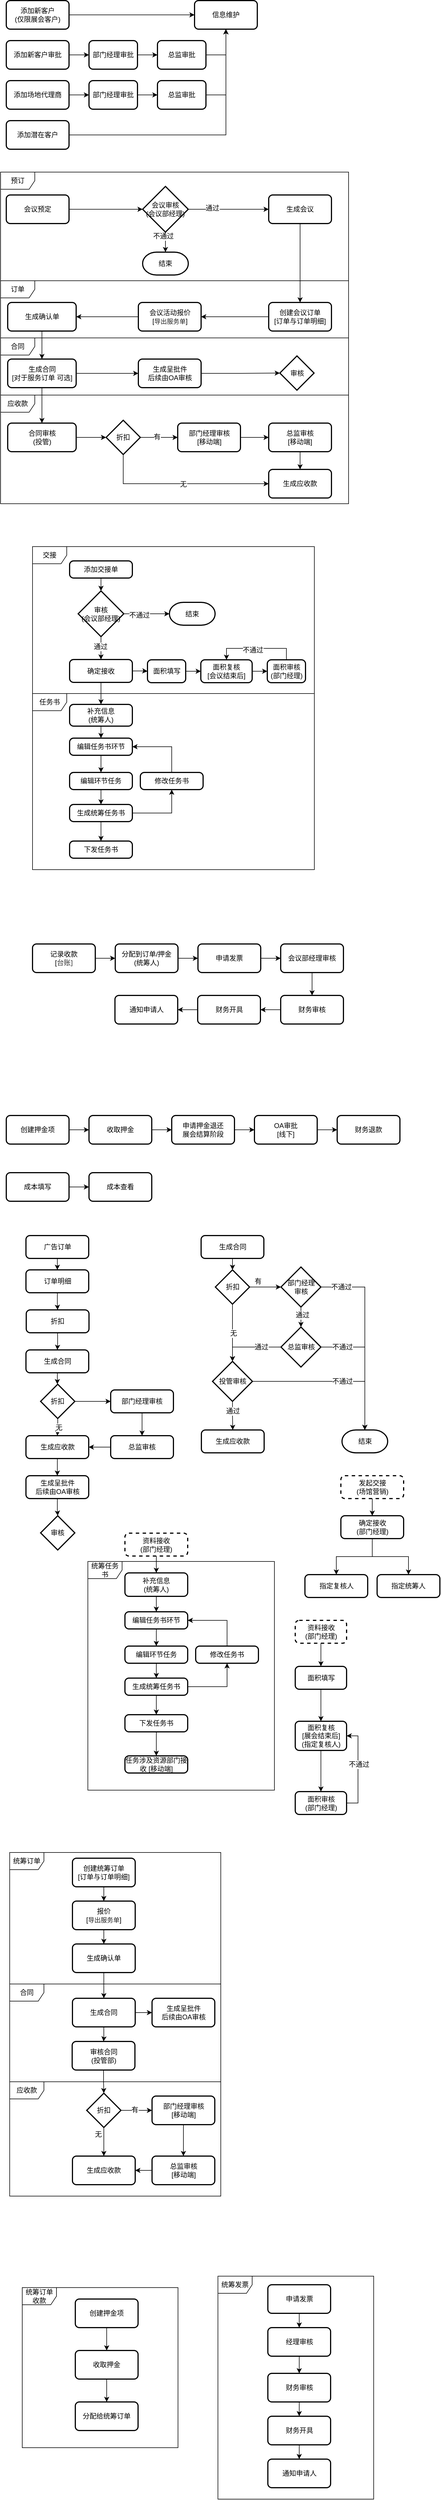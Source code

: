 <mxfile version="12.2.3" type="github" pages="1">
  <diagram id="nOVnHYVLfnTtghSCXkoL" name="Page-1">
    <mxGraphModel dx="786" dy="523" grid="1" gridSize="10" guides="1" tooltips="1" connect="1" arrows="1" fold="1" page="1" pageScale="1" pageWidth="827" pageHeight="1169" math="0" shadow="0">
      <root>
        <mxCell id="0"/>
        <mxCell id="1" parent="0"/>
        <mxCell id="Y6vQ5IiqjbY47zaQCcU9-1" value="&lt;span style=&quot;text-align: left&quot;&gt;合同&lt;/span&gt;" style="shape=umlFrame;whiteSpace=wrap;html=1;" vertex="1" parent="1">
          <mxGeometry x="26" y="3489" width="370" height="171" as="geometry"/>
        </mxCell>
        <mxCell id="Y6vQ5IiqjbY47zaQCcU9-2" value="&lt;span style=&quot;text-align: left&quot;&gt;统筹发票&lt;/span&gt;" style="shape=umlFrame;whiteSpace=wrap;html=1;" vertex="1" parent="1">
          <mxGeometry x="391" y="4000" width="273" height="390" as="geometry"/>
        </mxCell>
        <mxCell id="Y6vQ5IiqjbY47zaQCcU9-3" value="统筹任务书" style="shape=umlFrame;whiteSpace=wrap;html=1;" vertex="1" parent="1">
          <mxGeometry x="163" y="2750" width="327" height="400" as="geometry"/>
        </mxCell>
        <mxCell id="Y6vQ5IiqjbY47zaQCcU9-4" value="&lt;span style=&quot;text-align: left&quot;&gt;应收款&lt;/span&gt;" style="shape=umlFrame;whiteSpace=wrap;html=1;" vertex="1" parent="1">
          <mxGeometry x="10" y="710" width="610" height="190" as="geometry"/>
        </mxCell>
        <mxCell id="Y6vQ5IiqjbY47zaQCcU9-5" value="&lt;span style=&quot;text-align: left&quot;&gt;合同&lt;/span&gt;" style="shape=umlFrame;whiteSpace=wrap;html=1;" vertex="1" parent="1">
          <mxGeometry x="10" y="610" width="610" height="100" as="geometry"/>
        </mxCell>
        <mxCell id="Y6vQ5IiqjbY47zaQCcU9-6" value="&lt;span style=&quot;text-align: left&quot;&gt;订单&lt;/span&gt;" style="shape=umlFrame;whiteSpace=wrap;html=1;" vertex="1" parent="1">
          <mxGeometry x="10" y="510" width="610" height="100" as="geometry"/>
        </mxCell>
        <mxCell id="Y6vQ5IiqjbY47zaQCcU9-7" value="&lt;span style=&quot;text-align: left&quot;&gt;预订&lt;/span&gt;" style="shape=umlFrame;whiteSpace=wrap;html=1;" vertex="1" parent="1">
          <mxGeometry x="10" y="320" width="610" height="190" as="geometry"/>
        </mxCell>
        <mxCell id="Y6vQ5IiqjbY47zaQCcU9-8" value="交接" style="shape=umlFrame;whiteSpace=wrap;html=1;" vertex="1" parent="1">
          <mxGeometry x="66" y="975" width="494" height="257" as="geometry"/>
        </mxCell>
        <mxCell id="Y6vQ5IiqjbY47zaQCcU9-9" value="任务书" style="shape=umlFrame;whiteSpace=wrap;html=1;" vertex="1" parent="1">
          <mxGeometry x="66" y="1232" width="494" height="308" as="geometry"/>
        </mxCell>
        <mxCell id="Y6vQ5IiqjbY47zaQCcU9-10" value="" style="edgeStyle=orthogonalEdgeStyle;rounded=0;orthogonalLoop=1;jettySize=auto;html=1;" edge="1" parent="1" source="Y6vQ5IiqjbY47zaQCcU9-11" target="Y6vQ5IiqjbY47zaQCcU9-12">
          <mxGeometry relative="1" as="geometry"/>
        </mxCell>
        <mxCell id="Y6vQ5IiqjbY47zaQCcU9-11" value="添加新客户&lt;br&gt;(仅限展会客户)" style="rounded=1;whiteSpace=wrap;html=1;absoluteArcSize=1;arcSize=14;strokeWidth=2;" vertex="1" parent="1">
          <mxGeometry x="20" y="20" width="110" height="50" as="geometry"/>
        </mxCell>
        <mxCell id="Y6vQ5IiqjbY47zaQCcU9-12" value="信息维护" style="rounded=1;whiteSpace=wrap;html=1;absoluteArcSize=1;arcSize=14;strokeWidth=2;" vertex="1" parent="1">
          <mxGeometry x="350" y="20" width="110" height="50" as="geometry"/>
        </mxCell>
        <mxCell id="Y6vQ5IiqjbY47zaQCcU9-13" value="" style="edgeStyle=orthogonalEdgeStyle;rounded=0;orthogonalLoop=1;jettySize=auto;html=1;entryX=0.5;entryY=1;entryDx=0;entryDy=0;" edge="1" parent="1" source="Y6vQ5IiqjbY47zaQCcU9-14" target="Y6vQ5IiqjbY47zaQCcU9-12">
          <mxGeometry relative="1" as="geometry">
            <mxPoint x="210" y="115" as="targetPoint"/>
          </mxGeometry>
        </mxCell>
        <mxCell id="Y6vQ5IiqjbY47zaQCcU9-14" value="添加潜在客户" style="rounded=1;whiteSpace=wrap;html=1;absoluteArcSize=1;arcSize=14;strokeWidth=2;" vertex="1" parent="1">
          <mxGeometry x="20" y="230" width="110" height="50" as="geometry"/>
        </mxCell>
        <mxCell id="Y6vQ5IiqjbY47zaQCcU9-15" value="" style="edgeStyle=orthogonalEdgeStyle;rounded=0;orthogonalLoop=1;jettySize=auto;html=1;" edge="1" parent="1" source="Y6vQ5IiqjbY47zaQCcU9-16" target="Y6vQ5IiqjbY47zaQCcU9-24">
          <mxGeometry relative="1" as="geometry"/>
        </mxCell>
        <mxCell id="Y6vQ5IiqjbY47zaQCcU9-16" value="添加场地代理商" style="rounded=1;whiteSpace=wrap;html=1;absoluteArcSize=1;arcSize=14;strokeWidth=2;" vertex="1" parent="1">
          <mxGeometry x="20" y="160" width="110" height="50" as="geometry"/>
        </mxCell>
        <mxCell id="Y6vQ5IiqjbY47zaQCcU9-17" value="" style="edgeStyle=orthogonalEdgeStyle;rounded=0;orthogonalLoop=1;jettySize=auto;html=1;" edge="1" parent="1" source="Y6vQ5IiqjbY47zaQCcU9-18" target="Y6vQ5IiqjbY47zaQCcU9-20">
          <mxGeometry relative="1" as="geometry"/>
        </mxCell>
        <mxCell id="Y6vQ5IiqjbY47zaQCcU9-18" value="添加新客户审批" style="rounded=1;whiteSpace=wrap;html=1;absoluteArcSize=1;arcSize=14;strokeWidth=2;" vertex="1" parent="1">
          <mxGeometry x="20" y="90" width="110" height="50" as="geometry"/>
        </mxCell>
        <mxCell id="Y6vQ5IiqjbY47zaQCcU9-19" value="" style="edgeStyle=orthogonalEdgeStyle;rounded=0;orthogonalLoop=1;jettySize=auto;html=1;" edge="1" parent="1" source="Y6vQ5IiqjbY47zaQCcU9-20" target="Y6vQ5IiqjbY47zaQCcU9-22">
          <mxGeometry relative="1" as="geometry"/>
        </mxCell>
        <mxCell id="Y6vQ5IiqjbY47zaQCcU9-20" value="部门经理审批" style="rounded=1;whiteSpace=wrap;html=1;absoluteArcSize=1;arcSize=14;strokeWidth=2;" vertex="1" parent="1">
          <mxGeometry x="165" y="90" width="85" height="50" as="geometry"/>
        </mxCell>
        <mxCell id="Y6vQ5IiqjbY47zaQCcU9-21" style="edgeStyle=orthogonalEdgeStyle;rounded=0;orthogonalLoop=1;jettySize=auto;html=1;entryX=0.5;entryY=1;entryDx=0;entryDy=0;exitX=1;exitY=0.5;exitDx=0;exitDy=0;" edge="1" parent="1" source="Y6vQ5IiqjbY47zaQCcU9-22" target="Y6vQ5IiqjbY47zaQCcU9-12">
          <mxGeometry relative="1" as="geometry"/>
        </mxCell>
        <mxCell id="Y6vQ5IiqjbY47zaQCcU9-22" value="总监审批" style="rounded=1;whiteSpace=wrap;html=1;absoluteArcSize=1;arcSize=14;strokeWidth=2;" vertex="1" parent="1">
          <mxGeometry x="285" y="90" width="85" height="50" as="geometry"/>
        </mxCell>
        <mxCell id="Y6vQ5IiqjbY47zaQCcU9-23" value="" style="edgeStyle=orthogonalEdgeStyle;rounded=0;orthogonalLoop=1;jettySize=auto;html=1;" edge="1" parent="1" source="Y6vQ5IiqjbY47zaQCcU9-24" target="Y6vQ5IiqjbY47zaQCcU9-107">
          <mxGeometry relative="1" as="geometry"/>
        </mxCell>
        <mxCell id="Y6vQ5IiqjbY47zaQCcU9-24" value="部门经理审批" style="rounded=1;whiteSpace=wrap;html=1;absoluteArcSize=1;arcSize=14;strokeWidth=2;" vertex="1" parent="1">
          <mxGeometry x="165" y="160" width="85" height="50" as="geometry"/>
        </mxCell>
        <mxCell id="Y6vQ5IiqjbY47zaQCcU9-25" value="" style="edgeStyle=orthogonalEdgeStyle;rounded=0;orthogonalLoop=1;jettySize=auto;html=1;entryX=0;entryY=0.5;entryDx=0;entryDy=0;entryPerimeter=0;" edge="1" parent="1" source="Y6vQ5IiqjbY47zaQCcU9-26" target="Y6vQ5IiqjbY47zaQCcU9-49">
          <mxGeometry relative="1" as="geometry"/>
        </mxCell>
        <mxCell id="Y6vQ5IiqjbY47zaQCcU9-26" value="会议预定" style="rounded=1;whiteSpace=wrap;html=1;absoluteArcSize=1;arcSize=14;strokeWidth=2;" vertex="1" parent="1">
          <mxGeometry x="20" y="360" width="110" height="50" as="geometry"/>
        </mxCell>
        <mxCell id="Y6vQ5IiqjbY47zaQCcU9-27" value="" style="edgeStyle=orthogonalEdgeStyle;rounded=0;orthogonalLoop=1;jettySize=auto;html=1;" edge="1" parent="1" source="Y6vQ5IiqjbY47zaQCcU9-28" target="Y6vQ5IiqjbY47zaQCcU9-30">
          <mxGeometry relative="1" as="geometry"/>
        </mxCell>
        <mxCell id="Y6vQ5IiqjbY47zaQCcU9-28" value="生成会议" style="rounded=1;whiteSpace=wrap;html=1;absoluteArcSize=1;arcSize=14;strokeWidth=2;" vertex="1" parent="1">
          <mxGeometry x="480" y="360" width="110" height="50" as="geometry"/>
        </mxCell>
        <mxCell id="Y6vQ5IiqjbY47zaQCcU9-29" value="" style="edgeStyle=orthogonalEdgeStyle;rounded=0;orthogonalLoop=1;jettySize=auto;html=1;" edge="1" parent="1" source="Y6vQ5IiqjbY47zaQCcU9-30" target="Y6vQ5IiqjbY47zaQCcU9-33">
          <mxGeometry relative="1" as="geometry"/>
        </mxCell>
        <mxCell id="Y6vQ5IiqjbY47zaQCcU9-30" value="创建会议订单&lt;br&gt;[订单与订单明细]" style="rounded=1;whiteSpace=wrap;html=1;absoluteArcSize=1;arcSize=14;strokeWidth=2;" vertex="1" parent="1">
          <mxGeometry x="480" y="548" width="110" height="50" as="geometry"/>
        </mxCell>
        <mxCell id="Y6vQ5IiqjbY47zaQCcU9-31" value="" style="edgeStyle=orthogonalEdgeStyle;rounded=0;orthogonalLoop=1;jettySize=auto;html=1;exitX=0.5;exitY=1;exitDx=0;exitDy=0;" edge="1" parent="1" source="Y6vQ5IiqjbY47zaQCcU9-35" target="Y6vQ5IiqjbY47zaQCcU9-38">
          <mxGeometry relative="1" as="geometry"/>
        </mxCell>
        <mxCell id="Y6vQ5IiqjbY47zaQCcU9-32" value="" style="edgeStyle=orthogonalEdgeStyle;rounded=0;orthogonalLoop=1;jettySize=auto;html=1;" edge="1" parent="1" source="Y6vQ5IiqjbY47zaQCcU9-33" target="Y6vQ5IiqjbY47zaQCcU9-35">
          <mxGeometry relative="1" as="geometry"/>
        </mxCell>
        <mxCell id="Y6vQ5IiqjbY47zaQCcU9-33" value="会议活动报价&lt;br&gt;[&lt;span style=&quot;color: rgb(34 , 34 , 34) ; font-family: &amp;#34;menlo&amp;#34; , monospace ; font-size: 11px ; text-align: left ; white-space: pre-wrap ; background-color: rgb(255 , 255 , 255)&quot;&gt;导出服务单&lt;/span&gt;]" style="rounded=1;whiteSpace=wrap;html=1;absoluteArcSize=1;arcSize=14;strokeWidth=2;" vertex="1" parent="1">
          <mxGeometry x="251.5" y="548" width="110" height="50" as="geometry"/>
        </mxCell>
        <mxCell id="Y6vQ5IiqjbY47zaQCcU9-34" style="edgeStyle=orthogonalEdgeStyle;rounded=0;orthogonalLoop=1;jettySize=auto;html=1;entryX=0;entryY=0.5;entryDx=0;entryDy=0;exitX=1;exitY=0.5;exitDx=0;exitDy=0;" edge="1" parent="1" source="Y6vQ5IiqjbY47zaQCcU9-39" target="Y6vQ5IiqjbY47zaQCcU9-110">
          <mxGeometry relative="1" as="geometry"/>
        </mxCell>
        <mxCell id="Y6vQ5IiqjbY47zaQCcU9-35" value="生成确认单" style="rounded=1;whiteSpace=wrap;html=1;absoluteArcSize=1;arcSize=14;strokeWidth=2;" vertex="1" parent="1">
          <mxGeometry x="22.5" y="548" width="120" height="50" as="geometry"/>
        </mxCell>
        <mxCell id="Y6vQ5IiqjbY47zaQCcU9-36" value="" style="edgeStyle=orthogonalEdgeStyle;rounded=0;orthogonalLoop=1;jettySize=auto;html=1;" edge="1" parent="1" source="Y6vQ5IiqjbY47zaQCcU9-38" target="Y6vQ5IiqjbY47zaQCcU9-44">
          <mxGeometry relative="1" as="geometry">
            <mxPoint x="725" y="680" as="sourcePoint"/>
          </mxGeometry>
        </mxCell>
        <mxCell id="Y6vQ5IiqjbY47zaQCcU9-37" value="" style="edgeStyle=orthogonalEdgeStyle;rounded=0;orthogonalLoop=1;jettySize=auto;html=1;" edge="1" parent="1" source="Y6vQ5IiqjbY47zaQCcU9-38" target="Y6vQ5IiqjbY47zaQCcU9-39">
          <mxGeometry relative="1" as="geometry"/>
        </mxCell>
        <mxCell id="Y6vQ5IiqjbY47zaQCcU9-38" value="生成合同&lt;br&gt;[对于服务订单 可选]" style="rounded=1;whiteSpace=wrap;html=1;absoluteArcSize=1;arcSize=14;strokeWidth=2;" vertex="1" parent="1">
          <mxGeometry x="22.5" y="647" width="120" height="50" as="geometry"/>
        </mxCell>
        <mxCell id="Y6vQ5IiqjbY47zaQCcU9-39" value="合同审核&lt;br&gt;(投管)" style="rounded=1;whiteSpace=wrap;html=1;absoluteArcSize=1;arcSize=14;strokeWidth=2;" vertex="1" parent="1">
          <mxGeometry x="22.5" y="759" width="120" height="50" as="geometry"/>
        </mxCell>
        <mxCell id="Y6vQ5IiqjbY47zaQCcU9-40" value="" style="edgeStyle=orthogonalEdgeStyle;rounded=0;orthogonalLoop=1;jettySize=auto;html=1;entryX=0;entryY=0.5;entryDx=0;entryDy=0;exitX=0.5;exitY=1;exitDx=0;exitDy=0;" edge="1" parent="1" source="Y6vQ5IiqjbY47zaQCcU9-110" target="Y6vQ5IiqjbY47zaQCcU9-42">
          <mxGeometry relative="1" as="geometry"/>
        </mxCell>
        <mxCell id="Y6vQ5IiqjbY47zaQCcU9-41" value="无" style="text;html=1;resizable=0;points=[];align=center;verticalAlign=middle;labelBackgroundColor=#ffffff;" vertex="1" connectable="0" parent="Y6vQ5IiqjbY47zaQCcU9-40">
          <mxGeometry x="0.021" y="-1" relative="1" as="geometry">
            <mxPoint as="offset"/>
          </mxGeometry>
        </mxCell>
        <mxCell id="Y6vQ5IiqjbY47zaQCcU9-42" value="生成应收款" style="rounded=1;whiteSpace=wrap;html=1;absoluteArcSize=1;arcSize=14;strokeWidth=2;" vertex="1" parent="1">
          <mxGeometry x="480" y="840" width="110" height="50" as="geometry"/>
        </mxCell>
        <mxCell id="Y6vQ5IiqjbY47zaQCcU9-43" value="" style="edgeStyle=orthogonalEdgeStyle;rounded=0;orthogonalLoop=1;jettySize=auto;html=1;" edge="1" parent="1" source="Y6vQ5IiqjbY47zaQCcU9-44" target="Y6vQ5IiqjbY47zaQCcU9-74">
          <mxGeometry relative="1" as="geometry"/>
        </mxCell>
        <mxCell id="Y6vQ5IiqjbY47zaQCcU9-44" value="生成呈批件&lt;br&gt;后续由OA审核" style="rounded=1;whiteSpace=wrap;html=1;absoluteArcSize=1;arcSize=14;strokeWidth=2;" vertex="1" parent="1">
          <mxGeometry x="251.5" y="647" width="110" height="50" as="geometry"/>
        </mxCell>
        <mxCell id="Y6vQ5IiqjbY47zaQCcU9-45" style="edgeStyle=orthogonalEdgeStyle;rounded=0;orthogonalLoop=1;jettySize=auto;html=1;entryX=0.5;entryY=0;entryDx=0;entryDy=0;entryPerimeter=0;" edge="1" parent="1" source="Y6vQ5IiqjbY47zaQCcU9-49" target="Y6vQ5IiqjbY47zaQCcU9-50">
          <mxGeometry relative="1" as="geometry"/>
        </mxCell>
        <mxCell id="Y6vQ5IiqjbY47zaQCcU9-46" value="不通过" style="text;html=1;resizable=0;points=[];align=center;verticalAlign=middle;labelBackgroundColor=#ffffff;" vertex="1" connectable="0" parent="Y6vQ5IiqjbY47zaQCcU9-45">
          <mxGeometry x="0.318" y="-3" relative="1" as="geometry">
            <mxPoint x="-1" y="-13" as="offset"/>
          </mxGeometry>
        </mxCell>
        <mxCell id="Y6vQ5IiqjbY47zaQCcU9-47" style="edgeStyle=orthogonalEdgeStyle;rounded=0;orthogonalLoop=1;jettySize=auto;html=1;entryX=0;entryY=0.5;entryDx=0;entryDy=0;" edge="1" parent="1" source="Y6vQ5IiqjbY47zaQCcU9-49" target="Y6vQ5IiqjbY47zaQCcU9-28">
          <mxGeometry relative="1" as="geometry"/>
        </mxCell>
        <mxCell id="Y6vQ5IiqjbY47zaQCcU9-48" value="通过" style="text;html=1;resizable=0;points=[];align=center;verticalAlign=middle;labelBackgroundColor=#ffffff;" vertex="1" connectable="0" parent="Y6vQ5IiqjbY47zaQCcU9-47">
          <mxGeometry x="-0.413" y="2" relative="1" as="geometry">
            <mxPoint as="offset"/>
          </mxGeometry>
        </mxCell>
        <mxCell id="Y6vQ5IiqjbY47zaQCcU9-49" value="&lt;span style=&quot;white-space: normal&quot;&gt;会议审核&lt;/span&gt;&lt;br style=&quot;white-space: normal&quot;&gt;&lt;span style=&quot;white-space: normal&quot;&gt;(会议部经理)&lt;/span&gt;" style="strokeWidth=2;html=1;shape=mxgraph.flowchart.decision;whiteSpace=wrap;" vertex="1" parent="1">
          <mxGeometry x="259" y="345" width="80" height="80" as="geometry"/>
        </mxCell>
        <mxCell id="Y6vQ5IiqjbY47zaQCcU9-50" value="结束" style="strokeWidth=2;html=1;shape=mxgraph.flowchart.terminator;whiteSpace=wrap;" vertex="1" parent="1">
          <mxGeometry x="259" y="460" width="80" height="40" as="geometry"/>
        </mxCell>
        <mxCell id="Y6vQ5IiqjbY47zaQCcU9-51" value="" style="edgeStyle=orthogonalEdgeStyle;rounded=0;orthogonalLoop=1;jettySize=auto;html=1;exitX=0.5;exitY=1;exitDx=0;exitDy=0;exitPerimeter=0;" edge="1" parent="1" source="Y6vQ5IiqjbY47zaQCcU9-72" target="Y6vQ5IiqjbY47zaQCcU9-57">
          <mxGeometry relative="1" as="geometry"/>
        </mxCell>
        <mxCell id="Y6vQ5IiqjbY47zaQCcU9-52" value="通过" style="text;html=1;resizable=0;points=[];align=center;verticalAlign=middle;labelBackgroundColor=#ffffff;" vertex="1" connectable="0" parent="Y6vQ5IiqjbY47zaQCcU9-51">
          <mxGeometry x="-0.143" y="-1" relative="1" as="geometry">
            <mxPoint as="offset"/>
          </mxGeometry>
        </mxCell>
        <mxCell id="Y6vQ5IiqjbY47zaQCcU9-53" style="edgeStyle=orthogonalEdgeStyle;rounded=0;orthogonalLoop=1;jettySize=auto;html=1;entryX=0.5;entryY=0;entryDx=0;entryDy=0;entryPerimeter=0;" edge="1" parent="1" source="Y6vQ5IiqjbY47zaQCcU9-54" target="Y6vQ5IiqjbY47zaQCcU9-72">
          <mxGeometry relative="1" as="geometry"/>
        </mxCell>
        <mxCell id="Y6vQ5IiqjbY47zaQCcU9-54" value="添加交接单" style="rounded=1;whiteSpace=wrap;html=1;absoluteArcSize=1;arcSize=14;strokeWidth=2;" vertex="1" parent="1">
          <mxGeometry x="131" y="1000" width="110" height="30" as="geometry"/>
        </mxCell>
        <mxCell id="Y6vQ5IiqjbY47zaQCcU9-55" value="" style="edgeStyle=orthogonalEdgeStyle;rounded=0;orthogonalLoop=1;jettySize=auto;html=1;exitX=0.5;exitY=1;exitDx=0;exitDy=0;" edge="1" parent="1" source="Y6vQ5IiqjbY47zaQCcU9-57" target="Y6vQ5IiqjbY47zaQCcU9-59">
          <mxGeometry relative="1" as="geometry"/>
        </mxCell>
        <mxCell id="Y6vQ5IiqjbY47zaQCcU9-56" value="" style="edgeStyle=orthogonalEdgeStyle;rounded=0;orthogonalLoop=1;jettySize=auto;html=1;" edge="1" parent="1" source="Y6vQ5IiqjbY47zaQCcU9-57" target="Y6vQ5IiqjbY47zaQCcU9-116">
          <mxGeometry relative="1" as="geometry"/>
        </mxCell>
        <mxCell id="Y6vQ5IiqjbY47zaQCcU9-57" value="确定接收&lt;font color=&quot;#ff3333&quot;&gt;&lt;br&gt;&lt;/font&gt;" style="rounded=1;whiteSpace=wrap;html=1;absoluteArcSize=1;arcSize=14;strokeWidth=2;" vertex="1" parent="1">
          <mxGeometry x="131" y="1172.5" width="110" height="40" as="geometry"/>
        </mxCell>
        <mxCell id="Y6vQ5IiqjbY47zaQCcU9-58" value="" style="edgeStyle=orthogonalEdgeStyle;rounded=0;orthogonalLoop=1;jettySize=auto;html=1;" edge="1" parent="1" source="Y6vQ5IiqjbY47zaQCcU9-59" target="Y6vQ5IiqjbY47zaQCcU9-61">
          <mxGeometry relative="1" as="geometry"/>
        </mxCell>
        <mxCell id="Y6vQ5IiqjbY47zaQCcU9-59" value="补充信息&lt;br&gt;(统筹人)" style="rounded=1;whiteSpace=wrap;html=1;absoluteArcSize=1;arcSize=14;strokeWidth=2;" vertex="1" parent="1">
          <mxGeometry x="131" y="1251" width="110" height="38" as="geometry"/>
        </mxCell>
        <mxCell id="Y6vQ5IiqjbY47zaQCcU9-60" value="" style="edgeStyle=orthogonalEdgeStyle;rounded=0;orthogonalLoop=1;jettySize=auto;html=1;" edge="1" parent="1" source="Y6vQ5IiqjbY47zaQCcU9-61" target="Y6vQ5IiqjbY47zaQCcU9-63">
          <mxGeometry relative="1" as="geometry"/>
        </mxCell>
        <mxCell id="Y6vQ5IiqjbY47zaQCcU9-61" value="编辑任务书环节" style="rounded=1;whiteSpace=wrap;html=1;absoluteArcSize=1;arcSize=14;strokeWidth=2;" vertex="1" parent="1">
          <mxGeometry x="131" y="1310" width="110" height="30" as="geometry"/>
        </mxCell>
        <mxCell id="Y6vQ5IiqjbY47zaQCcU9-62" value="" style="edgeStyle=orthogonalEdgeStyle;rounded=0;orthogonalLoop=1;jettySize=auto;html=1;" edge="1" parent="1" source="Y6vQ5IiqjbY47zaQCcU9-63" target="Y6vQ5IiqjbY47zaQCcU9-66">
          <mxGeometry relative="1" as="geometry"/>
        </mxCell>
        <mxCell id="Y6vQ5IiqjbY47zaQCcU9-63" value="编辑环节任务" style="rounded=1;whiteSpace=wrap;html=1;absoluteArcSize=1;arcSize=14;strokeWidth=2;" vertex="1" parent="1">
          <mxGeometry x="131" y="1370" width="110" height="30" as="geometry"/>
        </mxCell>
        <mxCell id="Y6vQ5IiqjbY47zaQCcU9-64" value="" style="edgeStyle=orthogonalEdgeStyle;rounded=0;orthogonalLoop=1;jettySize=auto;html=1;entryX=0.5;entryY=1;entryDx=0;entryDy=0;" edge="1" parent="1" source="Y6vQ5IiqjbY47zaQCcU9-66" target="Y6vQ5IiqjbY47zaQCcU9-69">
          <mxGeometry relative="1" as="geometry">
            <mxPoint x="550.5" y="1522.5" as="targetPoint"/>
          </mxGeometry>
        </mxCell>
        <mxCell id="Y6vQ5IiqjbY47zaQCcU9-65" value="" style="edgeStyle=orthogonalEdgeStyle;rounded=0;orthogonalLoop=1;jettySize=auto;html=1;" edge="1" parent="1" source="Y6vQ5IiqjbY47zaQCcU9-66" target="Y6vQ5IiqjbY47zaQCcU9-67">
          <mxGeometry relative="1" as="geometry"/>
        </mxCell>
        <mxCell id="Y6vQ5IiqjbY47zaQCcU9-66" value="生成统筹任务书" style="rounded=1;whiteSpace=wrap;html=1;absoluteArcSize=1;arcSize=14;strokeWidth=2;" vertex="1" parent="1">
          <mxGeometry x="131" y="1426" width="110" height="30" as="geometry"/>
        </mxCell>
        <mxCell id="Y6vQ5IiqjbY47zaQCcU9-67" value="下发任务书" style="rounded=1;whiteSpace=wrap;html=1;absoluteArcSize=1;arcSize=14;strokeWidth=2;" vertex="1" parent="1">
          <mxGeometry x="131" y="1490" width="110" height="30" as="geometry"/>
        </mxCell>
        <mxCell id="Y6vQ5IiqjbY47zaQCcU9-68" style="edgeStyle=orthogonalEdgeStyle;rounded=0;orthogonalLoop=1;jettySize=auto;html=1;entryX=1;entryY=0.5;entryDx=0;entryDy=0;exitX=0.5;exitY=0;exitDx=0;exitDy=0;" edge="1" parent="1" source="Y6vQ5IiqjbY47zaQCcU9-69" target="Y6vQ5IiqjbY47zaQCcU9-61">
          <mxGeometry relative="1" as="geometry">
            <mxPoint x="550.5" y="1472.5" as="sourcePoint"/>
          </mxGeometry>
        </mxCell>
        <mxCell id="Y6vQ5IiqjbY47zaQCcU9-69" value="修改任务书" style="rounded=1;whiteSpace=wrap;html=1;absoluteArcSize=1;arcSize=14;strokeWidth=2;" vertex="1" parent="1">
          <mxGeometry x="255" y="1370" width="110" height="30" as="geometry"/>
        </mxCell>
        <mxCell id="Y6vQ5IiqjbY47zaQCcU9-70" value="" style="edgeStyle=orthogonalEdgeStyle;rounded=0;orthogonalLoop=1;jettySize=auto;html=1;" edge="1" parent="1" source="Y6vQ5IiqjbY47zaQCcU9-72" target="Y6vQ5IiqjbY47zaQCcU9-73">
          <mxGeometry relative="1" as="geometry"/>
        </mxCell>
        <mxCell id="Y6vQ5IiqjbY47zaQCcU9-71" value="不通过" style="text;html=1;resizable=0;points=[];align=center;verticalAlign=middle;labelBackgroundColor=#ffffff;" vertex="1" connectable="0" parent="Y6vQ5IiqjbY47zaQCcU9-70">
          <mxGeometry x="-0.333" y="-2" relative="1" as="geometry">
            <mxPoint as="offset"/>
          </mxGeometry>
        </mxCell>
        <mxCell id="Y6vQ5IiqjbY47zaQCcU9-72" value="审核&lt;br&gt;(会议部经理)" style="strokeWidth=2;html=1;shape=mxgraph.flowchart.decision;whiteSpace=wrap;" vertex="1" parent="1">
          <mxGeometry x="146" y="1052.5" width="80" height="80" as="geometry"/>
        </mxCell>
        <mxCell id="Y6vQ5IiqjbY47zaQCcU9-73" value="结束" style="strokeWidth=2;html=1;shape=mxgraph.flowchart.terminator;whiteSpace=wrap;" vertex="1" parent="1">
          <mxGeometry x="306" y="1072.5" width="80" height="40" as="geometry"/>
        </mxCell>
        <mxCell id="Y6vQ5IiqjbY47zaQCcU9-74" value="审核" style="strokeWidth=2;html=1;shape=mxgraph.flowchart.decision;whiteSpace=wrap;" vertex="1" parent="1">
          <mxGeometry x="499.5" y="641.5" width="60" height="60" as="geometry"/>
        </mxCell>
        <mxCell id="Y6vQ5IiqjbY47zaQCcU9-75" value="" style="edgeStyle=orthogonalEdgeStyle;rounded=0;orthogonalLoop=1;jettySize=auto;html=1;" edge="1" parent="1" source="Y6vQ5IiqjbY47zaQCcU9-76" target="Y6vQ5IiqjbY47zaQCcU9-78">
          <mxGeometry relative="1" as="geometry"/>
        </mxCell>
        <mxCell id="Y6vQ5IiqjbY47zaQCcU9-76" value="&lt;font style=&quot;font-size: 12px&quot;&gt;记录收款&lt;br&gt;[&lt;span style=&quot;background-color: rgb(255 , 255 , 255) ; color: rgb(51 , 51 , 51) ; font-family: &amp;#34;open sans&amp;#34; , &amp;#34;helvetica neue&amp;#34; , &amp;#34;helvetica&amp;#34; , &amp;#34;arial&amp;#34; , sans-serif&quot;&gt;台账]&lt;/span&gt;&lt;/font&gt;" style="rounded=1;whiteSpace=wrap;html=1;absoluteArcSize=1;arcSize=14;strokeWidth=2;" vertex="1" parent="1">
          <mxGeometry x="66" y="1670" width="110" height="50" as="geometry"/>
        </mxCell>
        <mxCell id="Y6vQ5IiqjbY47zaQCcU9-77" value="" style="edgeStyle=orthogonalEdgeStyle;rounded=0;orthogonalLoop=1;jettySize=auto;html=1;" edge="1" parent="1" source="Y6vQ5IiqjbY47zaQCcU9-78" target="Y6vQ5IiqjbY47zaQCcU9-80">
          <mxGeometry relative="1" as="geometry"/>
        </mxCell>
        <mxCell id="Y6vQ5IiqjbY47zaQCcU9-78" value="分配到订单/押金&lt;br&gt;(统筹人)" style="rounded=1;whiteSpace=wrap;html=1;absoluteArcSize=1;arcSize=14;strokeWidth=2;" vertex="1" parent="1">
          <mxGeometry x="211" y="1670" width="110" height="50" as="geometry"/>
        </mxCell>
        <mxCell id="Y6vQ5IiqjbY47zaQCcU9-79" value="" style="edgeStyle=orthogonalEdgeStyle;rounded=0;orthogonalLoop=1;jettySize=auto;html=1;" edge="1" parent="1" source="Y6vQ5IiqjbY47zaQCcU9-80" target="Y6vQ5IiqjbY47zaQCcU9-82">
          <mxGeometry relative="1" as="geometry"/>
        </mxCell>
        <mxCell id="Y6vQ5IiqjbY47zaQCcU9-80" value="申请发票" style="rounded=1;whiteSpace=wrap;html=1;absoluteArcSize=1;arcSize=14;strokeWidth=2;" vertex="1" parent="1">
          <mxGeometry x="356" y="1670" width="110" height="50" as="geometry"/>
        </mxCell>
        <mxCell id="Y6vQ5IiqjbY47zaQCcU9-81" value="" style="edgeStyle=orthogonalEdgeStyle;rounded=0;orthogonalLoop=1;jettySize=auto;html=1;" edge="1" parent="1" source="Y6vQ5IiqjbY47zaQCcU9-82" target="Y6vQ5IiqjbY47zaQCcU9-84">
          <mxGeometry relative="1" as="geometry"/>
        </mxCell>
        <mxCell id="Y6vQ5IiqjbY47zaQCcU9-82" value="会议部经理审核" style="rounded=1;whiteSpace=wrap;html=1;absoluteArcSize=1;arcSize=14;strokeWidth=2;" vertex="1" parent="1">
          <mxGeometry x="501" y="1670" width="110" height="50" as="geometry"/>
        </mxCell>
        <mxCell id="Y6vQ5IiqjbY47zaQCcU9-83" value="" style="edgeStyle=orthogonalEdgeStyle;rounded=0;orthogonalLoop=1;jettySize=auto;html=1;" edge="1" parent="1" source="Y6vQ5IiqjbY47zaQCcU9-84" target="Y6vQ5IiqjbY47zaQCcU9-86">
          <mxGeometry relative="1" as="geometry">
            <mxPoint x="466" y="1785.167" as="targetPoint"/>
          </mxGeometry>
        </mxCell>
        <mxCell id="Y6vQ5IiqjbY47zaQCcU9-84" value="财务审核" style="rounded=1;whiteSpace=wrap;html=1;absoluteArcSize=1;arcSize=14;strokeWidth=2;" vertex="1" parent="1">
          <mxGeometry x="501" y="1760" width="110" height="50" as="geometry"/>
        </mxCell>
        <mxCell id="Y6vQ5IiqjbY47zaQCcU9-85" value="" style="edgeStyle=orthogonalEdgeStyle;rounded=0;orthogonalLoop=1;jettySize=auto;html=1;" edge="1" parent="1" source="Y6vQ5IiqjbY47zaQCcU9-86" target="Y6vQ5IiqjbY47zaQCcU9-87">
          <mxGeometry relative="1" as="geometry"/>
        </mxCell>
        <mxCell id="Y6vQ5IiqjbY47zaQCcU9-86" value="财务开具" style="rounded=1;whiteSpace=wrap;html=1;absoluteArcSize=1;arcSize=14;strokeWidth=2;" vertex="1" parent="1">
          <mxGeometry x="355.5" y="1760" width="110" height="50" as="geometry"/>
        </mxCell>
        <mxCell id="Y6vQ5IiqjbY47zaQCcU9-87" value="通知申请人" style="rounded=1;whiteSpace=wrap;html=1;absoluteArcSize=1;arcSize=14;strokeWidth=2;" vertex="1" parent="1">
          <mxGeometry x="210.5" y="1760" width="110" height="50" as="geometry"/>
        </mxCell>
        <mxCell id="Y6vQ5IiqjbY47zaQCcU9-88" value="" style="edgeStyle=orthogonalEdgeStyle;rounded=0;orthogonalLoop=1;jettySize=auto;html=1;" edge="1" parent="1" source="Y6vQ5IiqjbY47zaQCcU9-89" target="Y6vQ5IiqjbY47zaQCcU9-91">
          <mxGeometry relative="1" as="geometry"/>
        </mxCell>
        <mxCell id="Y6vQ5IiqjbY47zaQCcU9-89" value="创建押金项" style="rounded=1;whiteSpace=wrap;html=1;absoluteArcSize=1;arcSize=14;strokeWidth=2;" vertex="1" parent="1">
          <mxGeometry x="20" y="1970" width="110" height="50" as="geometry"/>
        </mxCell>
        <mxCell id="Y6vQ5IiqjbY47zaQCcU9-90" value="" style="edgeStyle=orthogonalEdgeStyle;rounded=0;orthogonalLoop=1;jettySize=auto;html=1;" edge="1" parent="1" source="Y6vQ5IiqjbY47zaQCcU9-91" target="Y6vQ5IiqjbY47zaQCcU9-93">
          <mxGeometry relative="1" as="geometry"/>
        </mxCell>
        <mxCell id="Y6vQ5IiqjbY47zaQCcU9-91" value="收取押金" style="rounded=1;whiteSpace=wrap;html=1;absoluteArcSize=1;arcSize=14;strokeWidth=2;" vertex="1" parent="1">
          <mxGeometry x="165" y="1970" width="110" height="50" as="geometry"/>
        </mxCell>
        <mxCell id="Y6vQ5IiqjbY47zaQCcU9-92" value="" style="edgeStyle=orthogonalEdgeStyle;rounded=0;orthogonalLoop=1;jettySize=auto;html=1;" edge="1" parent="1" source="Y6vQ5IiqjbY47zaQCcU9-93" target="Y6vQ5IiqjbY47zaQCcU9-95">
          <mxGeometry relative="1" as="geometry"/>
        </mxCell>
        <mxCell id="Y6vQ5IiqjbY47zaQCcU9-93" value="申请押金退还&lt;br&gt;展会结算阶段" style="rounded=1;whiteSpace=wrap;html=1;absoluteArcSize=1;arcSize=14;strokeWidth=2;" vertex="1" parent="1">
          <mxGeometry x="310" y="1970" width="110" height="50" as="geometry"/>
        </mxCell>
        <mxCell id="Y6vQ5IiqjbY47zaQCcU9-94" value="" style="edgeStyle=orthogonalEdgeStyle;rounded=0;orthogonalLoop=1;jettySize=auto;html=1;" edge="1" parent="1" source="Y6vQ5IiqjbY47zaQCcU9-95" target="Y6vQ5IiqjbY47zaQCcU9-96">
          <mxGeometry relative="1" as="geometry"/>
        </mxCell>
        <mxCell id="Y6vQ5IiqjbY47zaQCcU9-95" value="OA审批&lt;br&gt;[线下]" style="rounded=1;whiteSpace=wrap;html=1;absoluteArcSize=1;arcSize=14;strokeWidth=2;" vertex="1" parent="1">
          <mxGeometry x="455" y="1970" width="110" height="50" as="geometry"/>
        </mxCell>
        <mxCell id="Y6vQ5IiqjbY47zaQCcU9-96" value="财务退款" style="rounded=1;whiteSpace=wrap;html=1;absoluteArcSize=1;arcSize=14;strokeWidth=2;" vertex="1" parent="1">
          <mxGeometry x="600" y="1970" width="110" height="50" as="geometry"/>
        </mxCell>
        <mxCell id="Y6vQ5IiqjbY47zaQCcU9-97" value="" style="edgeStyle=orthogonalEdgeStyle;rounded=0;orthogonalLoop=1;jettySize=auto;html=1;" edge="1" parent="1" source="Y6vQ5IiqjbY47zaQCcU9-98" target="Y6vQ5IiqjbY47zaQCcU9-99">
          <mxGeometry relative="1" as="geometry"/>
        </mxCell>
        <mxCell id="Y6vQ5IiqjbY47zaQCcU9-98" value="成本填写" style="rounded=1;whiteSpace=wrap;html=1;absoluteArcSize=1;arcSize=14;strokeWidth=2;" vertex="1" parent="1">
          <mxGeometry x="20" y="2070" width="110" height="50" as="geometry"/>
        </mxCell>
        <mxCell id="Y6vQ5IiqjbY47zaQCcU9-99" value="成本查看" style="rounded=1;whiteSpace=wrap;html=1;absoluteArcSize=1;arcSize=14;strokeWidth=2;" vertex="1" parent="1">
          <mxGeometry x="165" y="2070" width="110" height="50" as="geometry"/>
        </mxCell>
        <mxCell id="Y6vQ5IiqjbY47zaQCcU9-100" value="" style="edgeStyle=orthogonalEdgeStyle;rounded=0;orthogonalLoop=1;jettySize=auto;html=1;" edge="1" parent="1" source="Y6vQ5IiqjbY47zaQCcU9-101" target="Y6vQ5IiqjbY47zaQCcU9-103">
          <mxGeometry relative="1" as="geometry"/>
        </mxCell>
        <mxCell id="Y6vQ5IiqjbY47zaQCcU9-101" value="广告订单" style="rounded=1;whiteSpace=wrap;html=1;absoluteArcSize=1;arcSize=14;strokeWidth=2;" vertex="1" parent="1">
          <mxGeometry x="54.5" y="2180" width="110" height="40" as="geometry"/>
        </mxCell>
        <mxCell id="Y6vQ5IiqjbY47zaQCcU9-102" value="" style="edgeStyle=orthogonalEdgeStyle;rounded=0;orthogonalLoop=1;jettySize=auto;html=1;" edge="1" parent="1" source="Y6vQ5IiqjbY47zaQCcU9-103" target="Y6vQ5IiqjbY47zaQCcU9-105">
          <mxGeometry relative="1" as="geometry"/>
        </mxCell>
        <mxCell id="Y6vQ5IiqjbY47zaQCcU9-103" value="订单明细" style="rounded=1;whiteSpace=wrap;html=1;absoluteArcSize=1;arcSize=14;strokeWidth=2;" vertex="1" parent="1">
          <mxGeometry x="54.5" y="2240" width="110" height="40" as="geometry"/>
        </mxCell>
        <mxCell id="Y6vQ5IiqjbY47zaQCcU9-104" value="" style="edgeStyle=orthogonalEdgeStyle;rounded=0;orthogonalLoop=1;jettySize=auto;html=1;" edge="1" parent="1" source="Y6vQ5IiqjbY47zaQCcU9-105" target="Y6vQ5IiqjbY47zaQCcU9-125">
          <mxGeometry relative="1" as="geometry">
            <mxPoint x="352" y="2275" as="targetPoint"/>
          </mxGeometry>
        </mxCell>
        <mxCell id="Y6vQ5IiqjbY47zaQCcU9-105" value="折扣" style="rounded=1;whiteSpace=wrap;html=1;absoluteArcSize=1;arcSize=14;strokeWidth=2;" vertex="1" parent="1">
          <mxGeometry x="55.0" y="2310" width="110" height="40" as="geometry"/>
        </mxCell>
        <mxCell id="Y6vQ5IiqjbY47zaQCcU9-106" style="edgeStyle=orthogonalEdgeStyle;rounded=0;orthogonalLoop=1;jettySize=auto;html=1;entryX=0.5;entryY=1;entryDx=0;entryDy=0;exitX=1;exitY=0.5;exitDx=0;exitDy=0;" edge="1" parent="1" source="Y6vQ5IiqjbY47zaQCcU9-107" target="Y6vQ5IiqjbY47zaQCcU9-12">
          <mxGeometry relative="1" as="geometry"/>
        </mxCell>
        <mxCell id="Y6vQ5IiqjbY47zaQCcU9-107" value="总监审批" style="rounded=1;whiteSpace=wrap;html=1;absoluteArcSize=1;arcSize=14;strokeWidth=2;" vertex="1" parent="1">
          <mxGeometry x="285" y="160" width="85" height="50" as="geometry"/>
        </mxCell>
        <mxCell id="Y6vQ5IiqjbY47zaQCcU9-108" value="" style="edgeStyle=orthogonalEdgeStyle;rounded=0;orthogonalLoop=1;jettySize=auto;html=1;entryX=0;entryY=0.5;entryDx=0;entryDy=0;" edge="1" parent="1" source="Y6vQ5IiqjbY47zaQCcU9-110" target="Y6vQ5IiqjbY47zaQCcU9-112">
          <mxGeometry relative="1" as="geometry">
            <mxPoint x="600" y="789" as="targetPoint"/>
          </mxGeometry>
        </mxCell>
        <mxCell id="Y6vQ5IiqjbY47zaQCcU9-109" value="有" style="text;html=1;resizable=0;points=[];align=center;verticalAlign=middle;labelBackgroundColor=#ffffff;" vertex="1" connectable="0" parent="Y6vQ5IiqjbY47zaQCcU9-108">
          <mxGeometry x="-0.12" y="1" relative="1" as="geometry">
            <mxPoint as="offset"/>
          </mxGeometry>
        </mxCell>
        <mxCell id="Y6vQ5IiqjbY47zaQCcU9-110" value="折扣" style="rhombus;whiteSpace=wrap;html=1;strokeWidth=2;" vertex="1" parent="1">
          <mxGeometry x="195" y="754" width="60" height="60" as="geometry"/>
        </mxCell>
        <mxCell id="Y6vQ5IiqjbY47zaQCcU9-111" value="" style="edgeStyle=orthogonalEdgeStyle;rounded=0;orthogonalLoop=1;jettySize=auto;html=1;" edge="1" parent="1" source="Y6vQ5IiqjbY47zaQCcU9-113" target="Y6vQ5IiqjbY47zaQCcU9-42">
          <mxGeometry relative="1" as="geometry"/>
        </mxCell>
        <mxCell id="Y6vQ5IiqjbY47zaQCcU9-112" value="部门经理审核&lt;br&gt;[移动端]" style="rounded=1;whiteSpace=wrap;html=1;absoluteArcSize=1;arcSize=14;strokeWidth=2;" vertex="1" parent="1">
          <mxGeometry x="320.5" y="759" width="110" height="50" as="geometry"/>
        </mxCell>
        <mxCell id="Y6vQ5IiqjbY47zaQCcU9-113" value="总监审核&lt;br&gt;[移动端]" style="rounded=1;whiteSpace=wrap;html=1;absoluteArcSize=1;arcSize=14;strokeWidth=2;" vertex="1" parent="1">
          <mxGeometry x="480" y="759" width="110" height="50" as="geometry"/>
        </mxCell>
        <mxCell id="Y6vQ5IiqjbY47zaQCcU9-114" value="" style="edgeStyle=orthogonalEdgeStyle;rounded=0;orthogonalLoop=1;jettySize=auto;html=1;exitX=1;exitY=0.5;exitDx=0;exitDy=0;" edge="1" parent="1" source="Y6vQ5IiqjbY47zaQCcU9-112" target="Y6vQ5IiqjbY47zaQCcU9-113">
          <mxGeometry relative="1" as="geometry">
            <mxPoint x="590" y="824" as="sourcePoint"/>
            <mxPoint x="408" y="759" as="targetPoint"/>
          </mxGeometry>
        </mxCell>
        <mxCell id="Y6vQ5IiqjbY47zaQCcU9-115" value="" style="edgeStyle=orthogonalEdgeStyle;rounded=0;orthogonalLoop=1;jettySize=auto;html=1;" edge="1" parent="1" source="Y6vQ5IiqjbY47zaQCcU9-116" target="Y6vQ5IiqjbY47zaQCcU9-118">
          <mxGeometry relative="1" as="geometry"/>
        </mxCell>
        <mxCell id="Y6vQ5IiqjbY47zaQCcU9-116" value="面积填写" style="rounded=1;whiteSpace=wrap;html=1;absoluteArcSize=1;arcSize=14;strokeWidth=2;" vertex="1" parent="1">
          <mxGeometry x="267.5" y="1173" width="67" height="40" as="geometry"/>
        </mxCell>
        <mxCell id="Y6vQ5IiqjbY47zaQCcU9-117" value="" style="edgeStyle=orthogonalEdgeStyle;rounded=0;orthogonalLoop=1;jettySize=auto;html=1;" edge="1" parent="1" source="Y6vQ5IiqjbY47zaQCcU9-118" target="Y6vQ5IiqjbY47zaQCcU9-121">
          <mxGeometry relative="1" as="geometry"/>
        </mxCell>
        <mxCell id="Y6vQ5IiqjbY47zaQCcU9-118" value="面积复核&lt;br&gt;[会议结束后]" style="rounded=1;whiteSpace=wrap;html=1;absoluteArcSize=1;arcSize=14;strokeWidth=2;" vertex="1" parent="1">
          <mxGeometry x="361" y="1173" width="90" height="40" as="geometry"/>
        </mxCell>
        <mxCell id="Y6vQ5IiqjbY47zaQCcU9-119" style="edgeStyle=orthogonalEdgeStyle;rounded=0;orthogonalLoop=1;jettySize=auto;html=1;entryX=0.5;entryY=0;entryDx=0;entryDy=0;exitX=0.5;exitY=0;exitDx=0;exitDy=0;" edge="1" parent="1" source="Y6vQ5IiqjbY47zaQCcU9-121" target="Y6vQ5IiqjbY47zaQCcU9-118">
          <mxGeometry relative="1" as="geometry"/>
        </mxCell>
        <mxCell id="Y6vQ5IiqjbY47zaQCcU9-120" value="不通过" style="text;html=1;resizable=0;points=[];align=center;verticalAlign=middle;labelBackgroundColor=#ffffff;" vertex="1" connectable="0" parent="Y6vQ5IiqjbY47zaQCcU9-119">
          <mxGeometry x="0.09" y="3" relative="1" as="geometry">
            <mxPoint as="offset"/>
          </mxGeometry>
        </mxCell>
        <mxCell id="Y6vQ5IiqjbY47zaQCcU9-121" value="面积审核&lt;br&gt;(部门经理)" style="rounded=1;whiteSpace=wrap;html=1;absoluteArcSize=1;arcSize=14;strokeWidth=2;" vertex="1" parent="1">
          <mxGeometry x="477.5" y="1173" width="67" height="40" as="geometry"/>
        </mxCell>
        <mxCell id="Y6vQ5IiqjbY47zaQCcU9-122" value="" style="edgeStyle=orthogonalEdgeStyle;rounded=0;orthogonalLoop=1;jettySize=auto;html=1;" edge="1" parent="1" source="Y6vQ5IiqjbY47zaQCcU9-57" target="Y6vQ5IiqjbY47zaQCcU9-116">
          <mxGeometry relative="1" as="geometry">
            <mxPoint x="241" y="1197.5" as="sourcePoint"/>
            <mxPoint x="343" y="1372.5" as="targetPoint"/>
          </mxGeometry>
        </mxCell>
        <mxCell id="Y6vQ5IiqjbY47zaQCcU9-123" value="" style="edgeStyle=orthogonalEdgeStyle;rounded=0;orthogonalLoop=1;jettySize=auto;html=1;" edge="1" parent="1" source="Y6vQ5IiqjbY47zaQCcU9-128" target="Y6vQ5IiqjbY47zaQCcU9-130">
          <mxGeometry relative="1" as="geometry"/>
        </mxCell>
        <mxCell id="Y6vQ5IiqjbY47zaQCcU9-124" value="" style="edgeStyle=orthogonalEdgeStyle;rounded=0;orthogonalLoop=1;jettySize=auto;html=1;entryX=0.5;entryY=0;entryDx=0;entryDy=0;" edge="1" parent="1" source="Y6vQ5IiqjbY47zaQCcU9-125" target="Y6vQ5IiqjbY47zaQCcU9-134">
          <mxGeometry relative="1" as="geometry">
            <mxPoint x="722" y="2386" as="sourcePoint"/>
          </mxGeometry>
        </mxCell>
        <mxCell id="Y6vQ5IiqjbY47zaQCcU9-125" value="生成合同" style="rounded=1;whiteSpace=wrap;html=1;absoluteArcSize=1;arcSize=14;strokeWidth=2;" vertex="1" parent="1">
          <mxGeometry x="54.5" y="2380" width="110" height="40" as="geometry"/>
        </mxCell>
        <mxCell id="Y6vQ5IiqjbY47zaQCcU9-126" value="" style="edgeStyle=orthogonalEdgeStyle;rounded=0;orthogonalLoop=1;jettySize=auto;html=1;" edge="1" parent="1" source="Y6vQ5IiqjbY47zaQCcU9-134" target="Y6vQ5IiqjbY47zaQCcU9-128">
          <mxGeometry relative="1" as="geometry"/>
        </mxCell>
        <mxCell id="Y6vQ5IiqjbY47zaQCcU9-127" value="无" style="text;html=1;resizable=0;points=[];align=center;verticalAlign=middle;labelBackgroundColor=#ffffff;" vertex="1" connectable="0" parent="Y6vQ5IiqjbY47zaQCcU9-126">
          <mxGeometry x="0.021" y="-1" relative="1" as="geometry">
            <mxPoint x="2.167" as="offset"/>
          </mxGeometry>
        </mxCell>
        <mxCell id="Y6vQ5IiqjbY47zaQCcU9-128" value="生成应收款" style="rounded=1;whiteSpace=wrap;html=1;absoluteArcSize=1;arcSize=14;strokeWidth=2;" vertex="1" parent="1">
          <mxGeometry x="54.5" y="2530" width="110" height="40" as="geometry"/>
        </mxCell>
        <mxCell id="Y6vQ5IiqjbY47zaQCcU9-129" value="" style="edgeStyle=orthogonalEdgeStyle;rounded=0;orthogonalLoop=1;jettySize=auto;html=1;" edge="1" parent="1" source="Y6vQ5IiqjbY47zaQCcU9-130" target="Y6vQ5IiqjbY47zaQCcU9-131">
          <mxGeometry relative="1" as="geometry"/>
        </mxCell>
        <mxCell id="Y6vQ5IiqjbY47zaQCcU9-130" value="生成呈批件&lt;br&gt;后续由OA审核" style="rounded=1;whiteSpace=wrap;html=1;absoluteArcSize=1;arcSize=14;strokeWidth=2;" vertex="1" parent="1">
          <mxGeometry x="54.5" y="2600" width="110" height="40" as="geometry"/>
        </mxCell>
        <mxCell id="Y6vQ5IiqjbY47zaQCcU9-131" value="审核" style="strokeWidth=2;html=1;shape=mxgraph.flowchart.decision;whiteSpace=wrap;" vertex="1" parent="1">
          <mxGeometry x="80.167" y="2670" width="60" height="60" as="geometry"/>
        </mxCell>
        <mxCell id="Y6vQ5IiqjbY47zaQCcU9-132" value="" style="edgeStyle=orthogonalEdgeStyle;rounded=0;orthogonalLoop=1;jettySize=auto;html=1;entryX=0;entryY=0.5;entryDx=0;entryDy=0;" edge="1" parent="1" source="Y6vQ5IiqjbY47zaQCcU9-134" target="Y6vQ5IiqjbY47zaQCcU9-136">
          <mxGeometry relative="1" as="geometry">
            <mxPoint x="591.5" y="2630" as="targetPoint"/>
          </mxGeometry>
        </mxCell>
        <mxCell id="Y6vQ5IiqjbY47zaQCcU9-133" value="有" style="text;html=1;resizable=0;points=[];align=center;verticalAlign=middle;labelBackgroundColor=#ffffff;" vertex="1" connectable="0" parent="Y6vQ5IiqjbY47zaQCcU9-132">
          <mxGeometry x="-0.12" y="1" relative="1" as="geometry">
            <mxPoint x="-54.333" as="offset"/>
          </mxGeometry>
        </mxCell>
        <mxCell id="Y6vQ5IiqjbY47zaQCcU9-134" value="折扣" style="rhombus;whiteSpace=wrap;html=1;strokeWidth=2;" vertex="1" parent="1">
          <mxGeometry x="80.167" y="2440" width="60" height="60" as="geometry"/>
        </mxCell>
        <mxCell id="Y6vQ5IiqjbY47zaQCcU9-135" value="" style="edgeStyle=orthogonalEdgeStyle;rounded=0;orthogonalLoop=1;jettySize=auto;html=1;entryX=1;entryY=0.5;entryDx=0;entryDy=0;" edge="1" parent="1" source="Y6vQ5IiqjbY47zaQCcU9-137" target="Y6vQ5IiqjbY47zaQCcU9-128">
          <mxGeometry relative="1" as="geometry"/>
        </mxCell>
        <mxCell id="Y6vQ5IiqjbY47zaQCcU9-136" value="部门经理审核" style="rounded=1;whiteSpace=wrap;html=1;absoluteArcSize=1;arcSize=14;strokeWidth=2;" vertex="1" parent="1">
          <mxGeometry x="203" y="2450" width="110" height="40" as="geometry"/>
        </mxCell>
        <mxCell id="Y6vQ5IiqjbY47zaQCcU9-137" value="总监审核" style="rounded=1;whiteSpace=wrap;html=1;absoluteArcSize=1;arcSize=14;strokeWidth=2;" vertex="1" parent="1">
          <mxGeometry x="203" y="2530" width="110" height="40" as="geometry"/>
        </mxCell>
        <mxCell id="Y6vQ5IiqjbY47zaQCcU9-138" value="" style="edgeStyle=orthogonalEdgeStyle;rounded=0;orthogonalLoop=1;jettySize=auto;html=1;" edge="1" parent="1" source="Y6vQ5IiqjbY47zaQCcU9-136" target="Y6vQ5IiqjbY47zaQCcU9-137">
          <mxGeometry relative="1" as="geometry">
            <mxPoint x="581.5" y="2665" as="sourcePoint"/>
            <mxPoint x="399.5" y="2600" as="targetPoint"/>
          </mxGeometry>
        </mxCell>
        <mxCell id="Y6vQ5IiqjbY47zaQCcU9-139" value="" style="edgeStyle=orthogonalEdgeStyle;rounded=0;orthogonalLoop=1;jettySize=auto;html=1;entryX=0.5;entryY=0;entryDx=0;entryDy=0;" edge="1" parent="1" source="Y6vQ5IiqjbY47zaQCcU9-140" target="Y6vQ5IiqjbY47zaQCcU9-147">
          <mxGeometry relative="1" as="geometry">
            <mxPoint x="1033" y="2186" as="sourcePoint"/>
          </mxGeometry>
        </mxCell>
        <mxCell id="Y6vQ5IiqjbY47zaQCcU9-140" value="生成合同" style="rounded=1;whiteSpace=wrap;html=1;absoluteArcSize=1;arcSize=14;strokeWidth=2;" vertex="1" parent="1">
          <mxGeometry x="361.5" y="2180" width="110" height="40" as="geometry"/>
        </mxCell>
        <mxCell id="Y6vQ5IiqjbY47zaQCcU9-141" value="" style="edgeStyle=orthogonalEdgeStyle;rounded=0;orthogonalLoop=1;jettySize=auto;html=1;" edge="1" parent="1" source="Y6vQ5IiqjbY47zaQCcU9-154" target="Y6vQ5IiqjbY47zaQCcU9-143">
          <mxGeometry relative="1" as="geometry"/>
        </mxCell>
        <mxCell id="Y6vQ5IiqjbY47zaQCcU9-142" value="通过" style="text;html=1;resizable=0;points=[];align=center;verticalAlign=middle;labelBackgroundColor=#ffffff;" vertex="1" connectable="0" parent="Y6vQ5IiqjbY47zaQCcU9-141">
          <mxGeometry x="-0.351" relative="1" as="geometry">
            <mxPoint as="offset"/>
          </mxGeometry>
        </mxCell>
        <mxCell id="Y6vQ5IiqjbY47zaQCcU9-143" value="生成应收款" style="rounded=1;whiteSpace=wrap;html=1;absoluteArcSize=1;arcSize=14;strokeWidth=2;" vertex="1" parent="1">
          <mxGeometry x="362.0" y="2520" width="110" height="40" as="geometry"/>
        </mxCell>
        <mxCell id="Y6vQ5IiqjbY47zaQCcU9-144" value="" style="edgeStyle=orthogonalEdgeStyle;rounded=0;orthogonalLoop=1;jettySize=auto;html=1;" edge="1" parent="1" source="Y6vQ5IiqjbY47zaQCcU9-147" target="Y6vQ5IiqjbY47zaQCcU9-160">
          <mxGeometry relative="1" as="geometry">
            <mxPoint x="514.5" y="2270" as="targetPoint"/>
          </mxGeometry>
        </mxCell>
        <mxCell id="Y6vQ5IiqjbY47zaQCcU9-145" value="有" style="text;html=1;resizable=0;points=[];align=center;verticalAlign=middle;labelBackgroundColor=#ffffff;" vertex="1" connectable="0" parent="Y6vQ5IiqjbY47zaQCcU9-144">
          <mxGeometry x="-0.12" y="1" relative="1" as="geometry">
            <mxPoint x="-61.667" as="offset"/>
          </mxGeometry>
        </mxCell>
        <mxCell id="Y6vQ5IiqjbY47zaQCcU9-146" value="有" style="text;html=1;resizable=0;points=[];align=center;verticalAlign=middle;labelBackgroundColor=#ffffff;" vertex="1" connectable="0" parent="Y6vQ5IiqjbY47zaQCcU9-144">
          <mxGeometry x="-0.455" y="-3" relative="1" as="geometry">
            <mxPoint x="-1" y="-13" as="offset"/>
          </mxGeometry>
        </mxCell>
        <mxCell id="Y6vQ5IiqjbY47zaQCcU9-147" value="折扣" style="rhombus;whiteSpace=wrap;html=1;strokeWidth=2;" vertex="1" parent="1">
          <mxGeometry x="386.5" y="2240" width="60" height="60" as="geometry"/>
        </mxCell>
        <mxCell id="Y6vQ5IiqjbY47zaQCcU9-148" value="" style="edgeStyle=orthogonalEdgeStyle;rounded=0;orthogonalLoop=1;jettySize=auto;html=1;entryX=0.5;entryY=0;entryDx=0;entryDy=0;entryPerimeter=0;" edge="1" parent="1" source="Y6vQ5IiqjbY47zaQCcU9-163" target="Y6vQ5IiqjbY47zaQCcU9-154">
          <mxGeometry relative="1" as="geometry">
            <mxPoint x="443.5" y="2354" as="targetPoint"/>
            <mxPoint x="514" y="2375" as="sourcePoint"/>
          </mxGeometry>
        </mxCell>
        <mxCell id="Y6vQ5IiqjbY47zaQCcU9-149" value="通过" style="text;html=1;resizable=0;points=[];align=center;verticalAlign=middle;labelBackgroundColor=#ffffff;" vertex="1" connectable="0" parent="Y6vQ5IiqjbY47zaQCcU9-148">
          <mxGeometry x="-0.364" relative="1" as="geometry">
            <mxPoint as="offset"/>
          </mxGeometry>
        </mxCell>
        <mxCell id="Y6vQ5IiqjbY47zaQCcU9-150" value="" style="edgeStyle=orthogonalEdgeStyle;rounded=0;orthogonalLoop=1;jettySize=auto;html=1;entryX=0.5;entryY=0;entryDx=0;entryDy=0;entryPerimeter=0;" edge="1" parent="1" source="Y6vQ5IiqjbY47zaQCcU9-160" target="Y6vQ5IiqjbY47zaQCcU9-163">
          <mxGeometry relative="1" as="geometry">
            <mxPoint x="529" y="2290" as="sourcePoint"/>
            <mxPoint x="529.5" y="2355" as="targetPoint"/>
          </mxGeometry>
        </mxCell>
        <mxCell id="Y6vQ5IiqjbY47zaQCcU9-151" value="通过" style="text;html=1;resizable=0;points=[];align=center;verticalAlign=middle;labelBackgroundColor=#ffffff;" vertex="1" connectable="0" parent="Y6vQ5IiqjbY47zaQCcU9-150">
          <mxGeometry x="0.111" y="-2" relative="1" as="geometry">
            <mxPoint x="4" y="-1" as="offset"/>
          </mxGeometry>
        </mxCell>
        <mxCell id="Y6vQ5IiqjbY47zaQCcU9-152" style="edgeStyle=orthogonalEdgeStyle;rounded=0;orthogonalLoop=1;jettySize=auto;html=1;" edge="1" parent="1" source="Y6vQ5IiqjbY47zaQCcU9-154" target="Y6vQ5IiqjbY47zaQCcU9-157">
          <mxGeometry relative="1" as="geometry"/>
        </mxCell>
        <mxCell id="Y6vQ5IiqjbY47zaQCcU9-153" value="不通过" style="text;html=1;resizable=0;points=[];align=center;verticalAlign=middle;labelBackgroundColor=#ffffff;" vertex="1" connectable="0" parent="Y6vQ5IiqjbY47zaQCcU9-152">
          <mxGeometry x="0.053" y="1" relative="1" as="geometry">
            <mxPoint x="9" y="1" as="offset"/>
          </mxGeometry>
        </mxCell>
        <mxCell id="Y6vQ5IiqjbY47zaQCcU9-154" value="投管审核" style="strokeWidth=2;html=1;shape=mxgraph.flowchart.decision;whiteSpace=wrap;" vertex="1" parent="1">
          <mxGeometry x="381.5" y="2400" width="70" height="70" as="geometry"/>
        </mxCell>
        <mxCell id="Y6vQ5IiqjbY47zaQCcU9-155" value="" style="edgeStyle=orthogonalEdgeStyle;rounded=0;orthogonalLoop=1;jettySize=auto;html=1;" edge="1" parent="1" source="Y6vQ5IiqjbY47zaQCcU9-147" target="Y6vQ5IiqjbY47zaQCcU9-154">
          <mxGeometry relative="1" as="geometry">
            <mxPoint x="420.5" y="2300" as="sourcePoint"/>
            <mxPoint x="420.5" y="2580" as="targetPoint"/>
          </mxGeometry>
        </mxCell>
        <mxCell id="Y6vQ5IiqjbY47zaQCcU9-156" value="无" style="text;html=1;resizable=0;points=[];align=center;verticalAlign=middle;labelBackgroundColor=#ffffff;" vertex="1" connectable="0" parent="Y6vQ5IiqjbY47zaQCcU9-155">
          <mxGeometry x="0.021" y="-1" relative="1" as="geometry">
            <mxPoint x="2.167" as="offset"/>
          </mxGeometry>
        </mxCell>
        <mxCell id="Y6vQ5IiqjbY47zaQCcU9-157" value="结束" style="strokeWidth=2;html=1;shape=mxgraph.flowchart.terminator;whiteSpace=wrap;" vertex="1" parent="1">
          <mxGeometry x="608.5" y="2520" width="80" height="40" as="geometry"/>
        </mxCell>
        <mxCell id="Y6vQ5IiqjbY47zaQCcU9-158" style="edgeStyle=orthogonalEdgeStyle;rounded=0;orthogonalLoop=1;jettySize=auto;html=1;" edge="1" parent="1" source="Y6vQ5IiqjbY47zaQCcU9-160" target="Y6vQ5IiqjbY47zaQCcU9-157">
          <mxGeometry relative="1" as="geometry"/>
        </mxCell>
        <mxCell id="Y6vQ5IiqjbY47zaQCcU9-159" value="不通过" style="text;html=1;resizable=0;points=[];align=center;verticalAlign=middle;labelBackgroundColor=#ffffff;" vertex="1" connectable="0" parent="Y6vQ5IiqjbY47zaQCcU9-158">
          <mxGeometry x="-0.747" y="-4" relative="1" as="geometry">
            <mxPoint x="-6" y="-4" as="offset"/>
          </mxGeometry>
        </mxCell>
        <mxCell id="Y6vQ5IiqjbY47zaQCcU9-160" value="部门经理&lt;br&gt;审核" style="strokeWidth=2;html=1;shape=mxgraph.flowchart.decision;whiteSpace=wrap;" vertex="1" parent="1">
          <mxGeometry x="501.5" y="2235" width="70" height="70" as="geometry"/>
        </mxCell>
        <mxCell id="Y6vQ5IiqjbY47zaQCcU9-161" style="edgeStyle=orthogonalEdgeStyle;rounded=0;orthogonalLoop=1;jettySize=auto;html=1;" edge="1" parent="1" source="Y6vQ5IiqjbY47zaQCcU9-163" target="Y6vQ5IiqjbY47zaQCcU9-157">
          <mxGeometry relative="1" as="geometry"/>
        </mxCell>
        <mxCell id="Y6vQ5IiqjbY47zaQCcU9-162" value="不通过" style="text;html=1;resizable=0;points=[];align=center;verticalAlign=middle;labelBackgroundColor=#ffffff;" vertex="1" connectable="0" parent="Y6vQ5IiqjbY47zaQCcU9-161">
          <mxGeometry x="-0.575" y="1" relative="1" as="geometry">
            <mxPoint x="-10" y="1" as="offset"/>
          </mxGeometry>
        </mxCell>
        <mxCell id="Y6vQ5IiqjbY47zaQCcU9-163" value="总监审核" style="strokeWidth=2;html=1;shape=mxgraph.flowchart.decision;whiteSpace=wrap;" vertex="1" parent="1">
          <mxGeometry x="501.5" y="2340" width="70" height="70" as="geometry"/>
        </mxCell>
        <mxCell id="Y6vQ5IiqjbY47zaQCcU9-164" value="" style="edgeStyle=orthogonalEdgeStyle;rounded=0;orthogonalLoop=1;jettySize=auto;html=1;exitX=0.5;exitY=1;exitDx=0;exitDy=0;" edge="1" parent="1" source="Y6vQ5IiqjbY47zaQCcU9-165" target="Y6vQ5IiqjbY47zaQCcU9-167">
          <mxGeometry relative="1" as="geometry"/>
        </mxCell>
        <mxCell id="Y6vQ5IiqjbY47zaQCcU9-165" value="资料接收&lt;br&gt;(部门经理)" style="rounded=1;whiteSpace=wrap;html=1;absoluteArcSize=1;arcSize=14;strokeWidth=2;dashed=1;" vertex="1" parent="1">
          <mxGeometry x="228" y="2700.5" width="110" height="40" as="geometry"/>
        </mxCell>
        <mxCell id="Y6vQ5IiqjbY47zaQCcU9-166" value="" style="edgeStyle=orthogonalEdgeStyle;rounded=0;orthogonalLoop=1;jettySize=auto;html=1;" edge="1" parent="1" source="Y6vQ5IiqjbY47zaQCcU9-167" target="Y6vQ5IiqjbY47zaQCcU9-169">
          <mxGeometry relative="1" as="geometry"/>
        </mxCell>
        <mxCell id="Y6vQ5IiqjbY47zaQCcU9-167" value="补充信息&lt;br&gt;(统筹人)" style="rounded=1;whiteSpace=wrap;html=1;absoluteArcSize=1;arcSize=14;strokeWidth=2;" vertex="1" parent="1">
          <mxGeometry x="228" y="2770" width="110" height="41" as="geometry"/>
        </mxCell>
        <mxCell id="Y6vQ5IiqjbY47zaQCcU9-168" value="" style="edgeStyle=orthogonalEdgeStyle;rounded=0;orthogonalLoop=1;jettySize=auto;html=1;" edge="1" parent="1" source="Y6vQ5IiqjbY47zaQCcU9-169" target="Y6vQ5IiqjbY47zaQCcU9-171">
          <mxGeometry relative="1" as="geometry"/>
        </mxCell>
        <mxCell id="Y6vQ5IiqjbY47zaQCcU9-169" value="编辑任务书环节" style="rounded=1;whiteSpace=wrap;html=1;absoluteArcSize=1;arcSize=14;strokeWidth=2;" vertex="1" parent="1">
          <mxGeometry x="228" y="2838" width="110" height="30" as="geometry"/>
        </mxCell>
        <mxCell id="Y6vQ5IiqjbY47zaQCcU9-170" value="" style="edgeStyle=orthogonalEdgeStyle;rounded=0;orthogonalLoop=1;jettySize=auto;html=1;" edge="1" parent="1" source="Y6vQ5IiqjbY47zaQCcU9-171" target="Y6vQ5IiqjbY47zaQCcU9-174">
          <mxGeometry relative="1" as="geometry"/>
        </mxCell>
        <mxCell id="Y6vQ5IiqjbY47zaQCcU9-171" value="编辑环节任务" style="rounded=1;whiteSpace=wrap;html=1;absoluteArcSize=1;arcSize=14;strokeWidth=2;" vertex="1" parent="1">
          <mxGeometry x="228" y="2898" width="110" height="30" as="geometry"/>
        </mxCell>
        <mxCell id="Y6vQ5IiqjbY47zaQCcU9-172" value="" style="edgeStyle=orthogonalEdgeStyle;rounded=0;orthogonalLoop=1;jettySize=auto;html=1;entryX=0.5;entryY=1;entryDx=0;entryDy=0;" edge="1" parent="1" source="Y6vQ5IiqjbY47zaQCcU9-174" target="Y6vQ5IiqjbY47zaQCcU9-179">
          <mxGeometry relative="1" as="geometry">
            <mxPoint x="647.5" y="3050.5" as="targetPoint"/>
          </mxGeometry>
        </mxCell>
        <mxCell id="Y6vQ5IiqjbY47zaQCcU9-173" value="" style="edgeStyle=orthogonalEdgeStyle;rounded=0;orthogonalLoop=1;jettySize=auto;html=1;" edge="1" parent="1" source="Y6vQ5IiqjbY47zaQCcU9-174" target="Y6vQ5IiqjbY47zaQCcU9-176">
          <mxGeometry relative="1" as="geometry"/>
        </mxCell>
        <mxCell id="Y6vQ5IiqjbY47zaQCcU9-174" value="生成统筹任务书" style="rounded=1;whiteSpace=wrap;html=1;absoluteArcSize=1;arcSize=14;strokeWidth=2;" vertex="1" parent="1">
          <mxGeometry x="228" y="2954" width="110" height="30" as="geometry"/>
        </mxCell>
        <mxCell id="Y6vQ5IiqjbY47zaQCcU9-175" value="" style="edgeStyle=orthogonalEdgeStyle;rounded=0;orthogonalLoop=1;jettySize=auto;html=1;" edge="1" parent="1" source="Y6vQ5IiqjbY47zaQCcU9-176" target="Y6vQ5IiqjbY47zaQCcU9-177">
          <mxGeometry relative="1" as="geometry"/>
        </mxCell>
        <mxCell id="Y6vQ5IiqjbY47zaQCcU9-176" value="下发任务书" style="rounded=1;whiteSpace=wrap;html=1;absoluteArcSize=1;arcSize=14;strokeWidth=2;" vertex="1" parent="1">
          <mxGeometry x="228" y="3018" width="110" height="30" as="geometry"/>
        </mxCell>
        <mxCell id="Y6vQ5IiqjbY47zaQCcU9-177" value="任务涉及资源部门接收&amp;nbsp;[移动端]" style="rounded=1;whiteSpace=wrap;html=1;absoluteArcSize=1;arcSize=14;strokeWidth=2;" vertex="1" parent="1">
          <mxGeometry x="228" y="3090" width="110" height="30" as="geometry"/>
        </mxCell>
        <mxCell id="Y6vQ5IiqjbY47zaQCcU9-178" style="edgeStyle=orthogonalEdgeStyle;rounded=0;orthogonalLoop=1;jettySize=auto;html=1;entryX=1;entryY=0.5;entryDx=0;entryDy=0;exitX=0.5;exitY=0;exitDx=0;exitDy=0;" edge="1" parent="1" source="Y6vQ5IiqjbY47zaQCcU9-179" target="Y6vQ5IiqjbY47zaQCcU9-169">
          <mxGeometry relative="1" as="geometry">
            <mxPoint x="647.5" y="3000.5" as="sourcePoint"/>
          </mxGeometry>
        </mxCell>
        <mxCell id="Y6vQ5IiqjbY47zaQCcU9-179" value="修改任务书" style="rounded=1;whiteSpace=wrap;html=1;absoluteArcSize=1;arcSize=14;strokeWidth=2;" vertex="1" parent="1">
          <mxGeometry x="352" y="2898" width="110" height="30" as="geometry"/>
        </mxCell>
        <mxCell id="Y6vQ5IiqjbY47zaQCcU9-180" value="" style="edgeStyle=orthogonalEdgeStyle;rounded=0;orthogonalLoop=1;jettySize=auto;html=1;" edge="1" parent="1" source="Y6vQ5IiqjbY47zaQCcU9-181" target="Y6vQ5IiqjbY47zaQCcU9-183">
          <mxGeometry relative="1" as="geometry">
            <mxPoint x="500" y="3055.5" as="sourcePoint"/>
          </mxGeometry>
        </mxCell>
        <mxCell id="Y6vQ5IiqjbY47zaQCcU9-181" value="面积填写" style="rounded=1;whiteSpace=wrap;html=1;absoluteArcSize=1;arcSize=14;strokeWidth=2;" vertex="1" parent="1">
          <mxGeometry x="526.5" y="2933.5" width="90" height="40" as="geometry"/>
        </mxCell>
        <mxCell id="Y6vQ5IiqjbY47zaQCcU9-182" value="" style="edgeStyle=orthogonalEdgeStyle;rounded=0;orthogonalLoop=1;jettySize=auto;html=1;" edge="1" parent="1" source="Y6vQ5IiqjbY47zaQCcU9-183" target="Y6vQ5IiqjbY47zaQCcU9-186">
          <mxGeometry relative="1" as="geometry"/>
        </mxCell>
        <mxCell id="Y6vQ5IiqjbY47zaQCcU9-183" value="面积复核&lt;br&gt;[展会结束后]&lt;br&gt;(指定复核人)" style="rounded=1;whiteSpace=wrap;html=1;absoluteArcSize=1;arcSize=14;strokeWidth=2;" vertex="1" parent="1">
          <mxGeometry x="526.5" y="3029.5" width="90" height="51" as="geometry"/>
        </mxCell>
        <mxCell id="Y6vQ5IiqjbY47zaQCcU9-184" style="edgeStyle=orthogonalEdgeStyle;rounded=0;orthogonalLoop=1;jettySize=auto;html=1;entryX=1;entryY=0.5;entryDx=0;entryDy=0;exitX=1;exitY=0.5;exitDx=0;exitDy=0;" edge="1" parent="1" source="Y6vQ5IiqjbY47zaQCcU9-186" target="Y6vQ5IiqjbY47zaQCcU9-183">
          <mxGeometry relative="1" as="geometry"/>
        </mxCell>
        <mxCell id="Y6vQ5IiqjbY47zaQCcU9-185" value="不通过" style="text;html=1;resizable=0;points=[];align=center;verticalAlign=middle;labelBackgroundColor=#ffffff;" vertex="1" connectable="0" parent="Y6vQ5IiqjbY47zaQCcU9-184">
          <mxGeometry x="0.108" y="-1" relative="1" as="geometry">
            <mxPoint as="offset"/>
          </mxGeometry>
        </mxCell>
        <mxCell id="Y6vQ5IiqjbY47zaQCcU9-186" value="面积审核&lt;br&gt;(部门经理)" style="rounded=1;whiteSpace=wrap;html=1;absoluteArcSize=1;arcSize=14;strokeWidth=2;" vertex="1" parent="1">
          <mxGeometry x="526.5" y="3152.5" width="90" height="40" as="geometry"/>
        </mxCell>
        <mxCell id="Y6vQ5IiqjbY47zaQCcU9-187" value="" style="edgeStyle=orthogonalEdgeStyle;rounded=0;orthogonalLoop=1;jettySize=auto;html=1;exitX=0.5;exitY=1;exitDx=0;exitDy=0;" edge="1" parent="1" source="Y6vQ5IiqjbY47zaQCcU9-225" target="Y6vQ5IiqjbY47zaQCcU9-181">
          <mxGeometry relative="1" as="geometry">
            <mxPoint x="241" y="2998.5" as="sourcePoint"/>
            <mxPoint x="343" y="3173.5" as="targetPoint"/>
          </mxGeometry>
        </mxCell>
        <mxCell id="Y6vQ5IiqjbY47zaQCcU9-188" value="&lt;span style=&quot;text-align: left&quot;&gt;应收款&lt;/span&gt;" style="shape=umlFrame;whiteSpace=wrap;html=1;" vertex="1" parent="1">
          <mxGeometry x="26" y="3660" width="370" height="200" as="geometry"/>
        </mxCell>
        <mxCell id="Y6vQ5IiqjbY47zaQCcU9-189" value="&lt;span style=&quot;text-align: left&quot;&gt;统筹订单&lt;/span&gt;" style="shape=umlFrame;whiteSpace=wrap;html=1;" vertex="1" parent="1">
          <mxGeometry x="26" y="3259" width="370" height="230" as="geometry"/>
        </mxCell>
        <mxCell id="Y6vQ5IiqjbY47zaQCcU9-190" value="" style="edgeStyle=orthogonalEdgeStyle;rounded=0;orthogonalLoop=1;jettySize=auto;html=1;" edge="1" parent="1" source="Y6vQ5IiqjbY47zaQCcU9-191" target="Y6vQ5IiqjbY47zaQCcU9-194">
          <mxGeometry relative="1" as="geometry"/>
        </mxCell>
        <mxCell id="Y6vQ5IiqjbY47zaQCcU9-191" value="创建统筹订单&lt;br&gt;[订单与订单明细]" style="rounded=1;whiteSpace=wrap;html=1;absoluteArcSize=1;arcSize=14;strokeWidth=2;" vertex="1" parent="1">
          <mxGeometry x="136" y="3269" width="110" height="50" as="geometry"/>
        </mxCell>
        <mxCell id="Y6vQ5IiqjbY47zaQCcU9-192" value="" style="edgeStyle=orthogonalEdgeStyle;rounded=0;orthogonalLoop=1;jettySize=auto;html=1;exitX=0.5;exitY=1;exitDx=0;exitDy=0;" edge="1" parent="1" source="Y6vQ5IiqjbY47zaQCcU9-196" target="Y6vQ5IiqjbY47zaQCcU9-198">
          <mxGeometry relative="1" as="geometry"/>
        </mxCell>
        <mxCell id="Y6vQ5IiqjbY47zaQCcU9-193" value="" style="edgeStyle=orthogonalEdgeStyle;rounded=0;orthogonalLoop=1;jettySize=auto;html=1;" edge="1" parent="1" source="Y6vQ5IiqjbY47zaQCcU9-194" target="Y6vQ5IiqjbY47zaQCcU9-196">
          <mxGeometry relative="1" as="geometry"/>
        </mxCell>
        <mxCell id="Y6vQ5IiqjbY47zaQCcU9-194" value="报价&lt;br&gt;[&lt;span style=&quot;color: rgb(34 , 34 , 34) ; font-family: &amp;#34;menlo&amp;#34; , monospace ; font-size: 11px ; text-align: left ; white-space: pre-wrap ; background-color: rgb(255 , 255 , 255)&quot;&gt;导出服务单&lt;/span&gt;]" style="rounded=1;whiteSpace=wrap;html=1;absoluteArcSize=1;arcSize=14;strokeWidth=2;" vertex="1" parent="1">
          <mxGeometry x="136" y="3344" width="110" height="50" as="geometry"/>
        </mxCell>
        <mxCell id="Y6vQ5IiqjbY47zaQCcU9-195" style="edgeStyle=orthogonalEdgeStyle;rounded=0;orthogonalLoop=1;jettySize=auto;html=1;entryX=0.5;entryY=0;entryDx=0;entryDy=0;" edge="1" parent="1" source="Y6vQ5IiqjbY47zaQCcU9-233" target="Y6vQ5IiqjbY47zaQCcU9-205">
          <mxGeometry relative="1" as="geometry"/>
        </mxCell>
        <mxCell id="Y6vQ5IiqjbY47zaQCcU9-196" value="生成确认单" style="rounded=1;whiteSpace=wrap;html=1;absoluteArcSize=1;arcSize=14;strokeWidth=2;" vertex="1" parent="1">
          <mxGeometry x="136" y="3419" width="110" height="50" as="geometry"/>
        </mxCell>
        <mxCell id="Y6vQ5IiqjbY47zaQCcU9-197" value="" style="edgeStyle=orthogonalEdgeStyle;rounded=0;orthogonalLoop=1;jettySize=auto;html=1;" edge="1" parent="1" source="Y6vQ5IiqjbY47zaQCcU9-198" target="Y6vQ5IiqjbY47zaQCcU9-202">
          <mxGeometry relative="1" as="geometry">
            <mxPoint x="757" y="3602.5" as="sourcePoint"/>
          </mxGeometry>
        </mxCell>
        <mxCell id="Y6vQ5IiqjbY47zaQCcU9-198" value="生成合同" style="rounded=1;whiteSpace=wrap;html=1;absoluteArcSize=1;arcSize=14;strokeWidth=2;" vertex="1" parent="1">
          <mxGeometry x="136" y="3514" width="110" height="50" as="geometry"/>
        </mxCell>
        <mxCell id="Y6vQ5IiqjbY47zaQCcU9-199" value="" style="edgeStyle=orthogonalEdgeStyle;rounded=0;orthogonalLoop=1;jettySize=auto;html=1;entryX=0.5;entryY=0;entryDx=0;entryDy=0;exitX=0.5;exitY=1;exitDx=0;exitDy=0;" edge="1" parent="1" source="Y6vQ5IiqjbY47zaQCcU9-205" target="Y6vQ5IiqjbY47zaQCcU9-201">
          <mxGeometry relative="1" as="geometry"/>
        </mxCell>
        <mxCell id="Y6vQ5IiqjbY47zaQCcU9-200" value="无" style="text;html=1;resizable=0;points=[];align=center;verticalAlign=middle;labelBackgroundColor=#ffffff;" vertex="1" connectable="0" parent="Y6vQ5IiqjbY47zaQCcU9-199">
          <mxGeometry x="0.021" y="-1" relative="1" as="geometry">
            <mxPoint x="-9" y="-14" as="offset"/>
          </mxGeometry>
        </mxCell>
        <mxCell id="Y6vQ5IiqjbY47zaQCcU9-201" value="生成应收款" style="rounded=1;whiteSpace=wrap;html=1;absoluteArcSize=1;arcSize=14;strokeWidth=2;" vertex="1" parent="1">
          <mxGeometry x="136" y="3790" width="110" height="50" as="geometry"/>
        </mxCell>
        <mxCell id="Y6vQ5IiqjbY47zaQCcU9-202" value="生成呈批件&lt;br&gt;后续由OA审核" style="rounded=1;whiteSpace=wrap;html=1;absoluteArcSize=1;arcSize=14;strokeWidth=2;" vertex="1" parent="1">
          <mxGeometry x="275.5" y="3514" width="110" height="50" as="geometry"/>
        </mxCell>
        <mxCell id="Y6vQ5IiqjbY47zaQCcU9-203" value="" style="edgeStyle=orthogonalEdgeStyle;rounded=0;orthogonalLoop=1;jettySize=auto;html=1;entryX=0;entryY=0.5;entryDx=0;entryDy=0;" edge="1" parent="1" source="Y6vQ5IiqjbY47zaQCcU9-205" target="Y6vQ5IiqjbY47zaQCcU9-207">
          <mxGeometry relative="1" as="geometry">
            <mxPoint x="632" y="3782.5" as="targetPoint"/>
          </mxGeometry>
        </mxCell>
        <mxCell id="Y6vQ5IiqjbY47zaQCcU9-204" value="有" style="text;html=1;resizable=0;points=[];align=center;verticalAlign=middle;labelBackgroundColor=#ffffff;" vertex="1" connectable="0" parent="Y6vQ5IiqjbY47zaQCcU9-203">
          <mxGeometry x="-0.12" y="1" relative="1" as="geometry">
            <mxPoint as="offset"/>
          </mxGeometry>
        </mxCell>
        <mxCell id="Y6vQ5IiqjbY47zaQCcU9-205" value="折扣" style="rhombus;whiteSpace=wrap;html=1;strokeWidth=2;" vertex="1" parent="1">
          <mxGeometry x="161" y="3680" width="60" height="60" as="geometry"/>
        </mxCell>
        <mxCell id="Y6vQ5IiqjbY47zaQCcU9-206" value="" style="edgeStyle=orthogonalEdgeStyle;rounded=0;orthogonalLoop=1;jettySize=auto;html=1;" edge="1" parent="1" source="Y6vQ5IiqjbY47zaQCcU9-208" target="Y6vQ5IiqjbY47zaQCcU9-201">
          <mxGeometry relative="1" as="geometry"/>
        </mxCell>
        <mxCell id="Y6vQ5IiqjbY47zaQCcU9-207" value="部门经理审核&lt;br&gt;[移动端]" style="rounded=1;whiteSpace=wrap;html=1;absoluteArcSize=1;arcSize=14;strokeWidth=2;" vertex="1" parent="1">
          <mxGeometry x="275.5" y="3685" width="110" height="50" as="geometry"/>
        </mxCell>
        <mxCell id="Y6vQ5IiqjbY47zaQCcU9-208" value="总监审核&lt;br&gt;[移动端]" style="rounded=1;whiteSpace=wrap;html=1;absoluteArcSize=1;arcSize=14;strokeWidth=2;" vertex="1" parent="1">
          <mxGeometry x="275.5" y="3790" width="110" height="50" as="geometry"/>
        </mxCell>
        <mxCell id="Y6vQ5IiqjbY47zaQCcU9-209" value="" style="edgeStyle=orthogonalEdgeStyle;rounded=0;orthogonalLoop=1;jettySize=auto;html=1;exitX=0.5;exitY=1;exitDx=0;exitDy=0;" edge="1" parent="1" source="Y6vQ5IiqjbY47zaQCcU9-207" target="Y6vQ5IiqjbY47zaQCcU9-208">
          <mxGeometry relative="1" as="geometry">
            <mxPoint x="622" y="3817.5" as="sourcePoint"/>
            <mxPoint x="440" y="3752.5" as="targetPoint"/>
          </mxGeometry>
        </mxCell>
        <mxCell id="Y6vQ5IiqjbY47zaQCcU9-210" value="" style="edgeStyle=orthogonalEdgeStyle;rounded=0;orthogonalLoop=1;jettySize=auto;html=1;" edge="1" parent="1" source="Y6vQ5IiqjbY47zaQCcU9-211" target="Y6vQ5IiqjbY47zaQCcU9-213">
          <mxGeometry relative="1" as="geometry"/>
        </mxCell>
        <mxCell id="Y6vQ5IiqjbY47zaQCcU9-211" value="创建押金项" style="rounded=1;whiteSpace=wrap;html=1;absoluteArcSize=1;arcSize=14;strokeWidth=2;" vertex="1" parent="1">
          <mxGeometry x="141" y="4040" width="110" height="50" as="geometry"/>
        </mxCell>
        <mxCell id="Y6vQ5IiqjbY47zaQCcU9-212" value="" style="edgeStyle=orthogonalEdgeStyle;rounded=0;orthogonalLoop=1;jettySize=auto;html=1;" edge="1" parent="1" source="Y6vQ5IiqjbY47zaQCcU9-213" target="Y6vQ5IiqjbY47zaQCcU9-214">
          <mxGeometry relative="1" as="geometry"/>
        </mxCell>
        <mxCell id="Y6vQ5IiqjbY47zaQCcU9-213" value="收取押金" style="rounded=1;whiteSpace=wrap;html=1;absoluteArcSize=1;arcSize=14;strokeWidth=2;" vertex="1" parent="1">
          <mxGeometry x="141" y="4130" width="110" height="50" as="geometry"/>
        </mxCell>
        <mxCell id="Y6vQ5IiqjbY47zaQCcU9-214" value="分配给统筹订单" style="rounded=1;whiteSpace=wrap;html=1;absoluteArcSize=1;arcSize=14;strokeWidth=2;" vertex="1" parent="1">
          <mxGeometry x="141" y="4220" width="110" height="50" as="geometry"/>
        </mxCell>
        <mxCell id="Y6vQ5IiqjbY47zaQCcU9-215" value="&lt;span style=&quot;text-align: left&quot;&gt;统筹订单收款&lt;/span&gt;" style="shape=umlFrame;whiteSpace=wrap;html=1;" vertex="1" parent="1">
          <mxGeometry x="48" y="4020" width="273" height="280" as="geometry"/>
        </mxCell>
        <mxCell id="Y6vQ5IiqjbY47zaQCcU9-216" value="" style="edgeStyle=orthogonalEdgeStyle;rounded=0;orthogonalLoop=1;jettySize=auto;html=1;" edge="1" parent="1" source="Y6vQ5IiqjbY47zaQCcU9-217" target="Y6vQ5IiqjbY47zaQCcU9-219">
          <mxGeometry relative="1" as="geometry"/>
        </mxCell>
        <mxCell id="Y6vQ5IiqjbY47zaQCcU9-217" value="申请发票" style="rounded=1;whiteSpace=wrap;html=1;absoluteArcSize=1;arcSize=14;strokeWidth=2;" vertex="1" parent="1">
          <mxGeometry x="478.5" y="4015" width="110" height="50" as="geometry"/>
        </mxCell>
        <mxCell id="Y6vQ5IiqjbY47zaQCcU9-218" value="" style="edgeStyle=orthogonalEdgeStyle;rounded=0;orthogonalLoop=1;jettySize=auto;html=1;" edge="1" parent="1" source="Y6vQ5IiqjbY47zaQCcU9-219" target="Y6vQ5IiqjbY47zaQCcU9-221">
          <mxGeometry relative="1" as="geometry"/>
        </mxCell>
        <mxCell id="Y6vQ5IiqjbY47zaQCcU9-219" value="经理审核" style="rounded=1;whiteSpace=wrap;html=1;absoluteArcSize=1;arcSize=14;strokeWidth=2;" vertex="1" parent="1">
          <mxGeometry x="478.5" y="4090" width="110" height="50" as="geometry"/>
        </mxCell>
        <mxCell id="Y6vQ5IiqjbY47zaQCcU9-220" value="" style="edgeStyle=orthogonalEdgeStyle;rounded=0;orthogonalLoop=1;jettySize=auto;html=1;" edge="1" parent="1" source="Y6vQ5IiqjbY47zaQCcU9-221" target="Y6vQ5IiqjbY47zaQCcU9-223">
          <mxGeometry relative="1" as="geometry">
            <mxPoint x="451.5" y="4265.167" as="targetPoint"/>
          </mxGeometry>
        </mxCell>
        <mxCell id="Y6vQ5IiqjbY47zaQCcU9-221" value="财务审核" style="rounded=1;whiteSpace=wrap;html=1;absoluteArcSize=1;arcSize=14;strokeWidth=2;" vertex="1" parent="1">
          <mxGeometry x="478.5" y="4170" width="110" height="50" as="geometry"/>
        </mxCell>
        <mxCell id="Y6vQ5IiqjbY47zaQCcU9-222" value="" style="edgeStyle=orthogonalEdgeStyle;rounded=0;orthogonalLoop=1;jettySize=auto;html=1;" edge="1" parent="1" source="Y6vQ5IiqjbY47zaQCcU9-223" target="Y6vQ5IiqjbY47zaQCcU9-224">
          <mxGeometry relative="1" as="geometry"/>
        </mxCell>
        <mxCell id="Y6vQ5IiqjbY47zaQCcU9-223" value="财务开具" style="rounded=1;whiteSpace=wrap;html=1;absoluteArcSize=1;arcSize=14;strokeWidth=2;" vertex="1" parent="1">
          <mxGeometry x="478.5" y="4245" width="110" height="50" as="geometry"/>
        </mxCell>
        <mxCell id="Y6vQ5IiqjbY47zaQCcU9-224" value="通知申请人" style="rounded=1;whiteSpace=wrap;html=1;absoluteArcSize=1;arcSize=14;strokeWidth=2;" vertex="1" parent="1">
          <mxGeometry x="478.5" y="4320" width="110" height="50" as="geometry"/>
        </mxCell>
        <mxCell id="Y6vQ5IiqjbY47zaQCcU9-225" value="资料接收&lt;br&gt;(部门经理)" style="rounded=1;whiteSpace=wrap;html=1;absoluteArcSize=1;arcSize=14;strokeWidth=2;dashed=1;" vertex="1" parent="1">
          <mxGeometry x="526.5" y="2853" width="90" height="40" as="geometry"/>
        </mxCell>
        <mxCell id="Y6vQ5IiqjbY47zaQCcU9-226" value="" style="edgeStyle=orthogonalEdgeStyle;rounded=0;orthogonalLoop=1;jettySize=auto;html=1;" edge="1" parent="1" source="Y6vQ5IiqjbY47zaQCcU9-228" target="Y6vQ5IiqjbY47zaQCcU9-230">
          <mxGeometry relative="1" as="geometry"/>
        </mxCell>
        <mxCell id="Y6vQ5IiqjbY47zaQCcU9-227" value="" style="edgeStyle=orthogonalEdgeStyle;rounded=0;orthogonalLoop=1;jettySize=auto;html=1;" edge="1" parent="1" source="Y6vQ5IiqjbY47zaQCcU9-228" target="Y6vQ5IiqjbY47zaQCcU9-229">
          <mxGeometry relative="1" as="geometry"/>
        </mxCell>
        <mxCell id="Y6vQ5IiqjbY47zaQCcU9-228" value="确定接收&lt;br&gt;(部门经理)" style="rounded=1;whiteSpace=wrap;html=1;absoluteArcSize=1;arcSize=14;strokeWidth=2;" vertex="1" parent="1">
          <mxGeometry x="606.5" y="2670" width="110" height="40" as="geometry"/>
        </mxCell>
        <mxCell id="Y6vQ5IiqjbY47zaQCcU9-229" value="指定统筹人" style="rounded=1;whiteSpace=wrap;html=1;absoluteArcSize=1;arcSize=14;strokeWidth=2;" vertex="1" parent="1">
          <mxGeometry x="670" y="2773" width="110" height="40" as="geometry"/>
        </mxCell>
        <mxCell id="Y6vQ5IiqjbY47zaQCcU9-230" value="指定复核人" style="rounded=1;whiteSpace=wrap;html=1;absoluteArcSize=1;arcSize=14;strokeWidth=2;" vertex="1" parent="1">
          <mxGeometry x="543.5" y="2773" width="110" height="40" as="geometry"/>
        </mxCell>
        <mxCell id="Y6vQ5IiqjbY47zaQCcU9-231" style="edgeStyle=orthogonalEdgeStyle;rounded=0;orthogonalLoop=1;jettySize=auto;html=1;entryX=0.5;entryY=0;entryDx=0;entryDy=0;" edge="1" parent="1" source="Y6vQ5IiqjbY47zaQCcU9-232" target="Y6vQ5IiqjbY47zaQCcU9-228">
          <mxGeometry relative="1" as="geometry"/>
        </mxCell>
        <mxCell id="Y6vQ5IiqjbY47zaQCcU9-232" value="发起交接&lt;br&gt;(场馆营销)" style="rounded=1;whiteSpace=wrap;html=1;absoluteArcSize=1;arcSize=14;strokeWidth=2;dashed=1;" vertex="1" parent="1">
          <mxGeometry x="606.5" y="2600" width="110" height="40" as="geometry"/>
        </mxCell>
        <mxCell id="Y6vQ5IiqjbY47zaQCcU9-233" value="审核合同&lt;br&gt;(投管部)" style="rounded=1;whiteSpace=wrap;html=1;absoluteArcSize=1;arcSize=14;strokeWidth=2;" vertex="1" parent="1">
          <mxGeometry x="135.5" y="3589.5" width="110" height="50" as="geometry"/>
        </mxCell>
        <mxCell id="Y6vQ5IiqjbY47zaQCcU9-234" style="edgeStyle=orthogonalEdgeStyle;rounded=0;orthogonalLoop=1;jettySize=auto;html=1;entryX=0.5;entryY=0;entryDx=0;entryDy=0;" edge="1" parent="1" source="Y6vQ5IiqjbY47zaQCcU9-198" target="Y6vQ5IiqjbY47zaQCcU9-233">
          <mxGeometry relative="1" as="geometry">
            <mxPoint x="191" y="3564" as="sourcePoint"/>
            <mxPoint x="191" y="3727" as="targetPoint"/>
          </mxGeometry>
        </mxCell>
      </root>
    </mxGraphModel>
  </diagram>
</mxfile>
